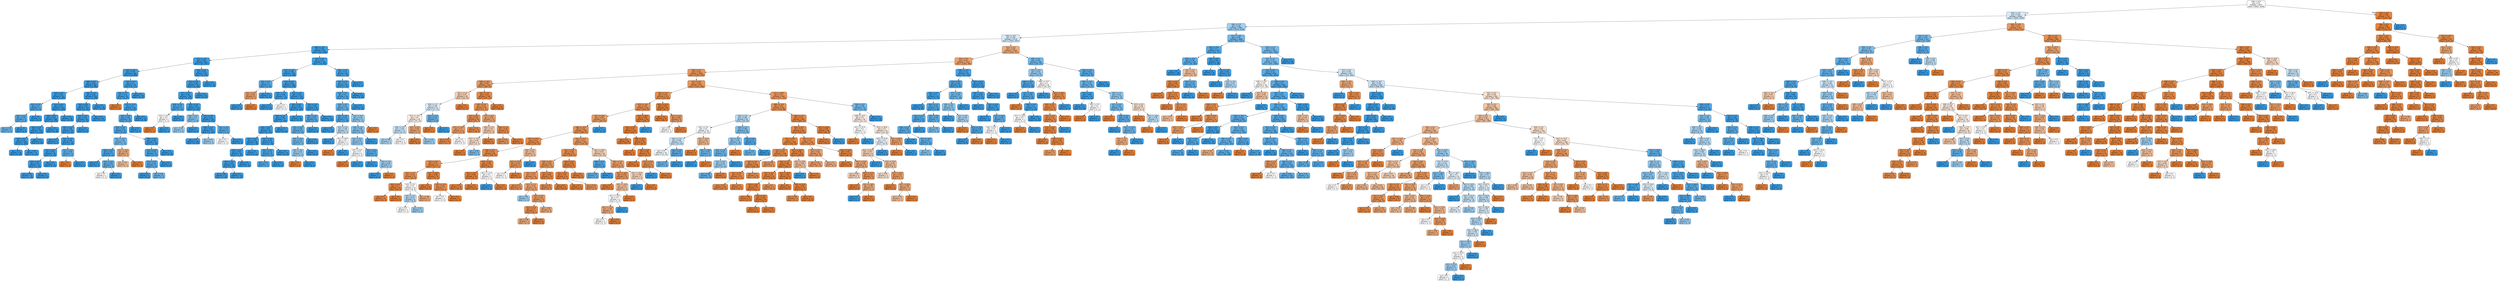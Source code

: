 digraph Tree {
node [shape=box, style="filled, rounded", color="black", fontname=helvetica] ;
edge [fontname=helvetica] ;
0 [label="X[6] <= 0.5\ngini = 0.5\nsamples = 5677\nvalue = [4561, 4439]", fillcolor="#fefcfa"] ;
1 [label="X[0] <= 2.5\ngini = 0.49\nsamples = 4944\nvalue = [3435, 4400]", fillcolor="#d4eaf9"] ;
0 -> 1 [labeldistance=2.5, labelangle=45, headlabel="True"] ;
2 [label="X[8] <= 0.5\ngini = 0.45\nsamples = 3987\nvalue = [2170, 4158]", fillcolor="#a0d0f3"] ;
1 -> 2 ;
3 [label="X[9] <= -0.5\ngini = 0.49\nsamples = 2178\nvalue = [1533, 1947]", fillcolor="#d5eaf9"] ;
2 -> 3 ;
4 [label="X[8] <= -0.5\ngini = 0.04\nsamples = 913\nvalue = [32, 1430]", fillcolor="#3d9fe6"] ;
3 -> 4 ;
5 [label="X[7] <= -0.5\ngini = 0.03\nsamples = 653\nvalue = [16, 1027]", fillcolor="#3c9fe5"] ;
4 -> 5 ;
6 [label="X[1] <= 5.5\ngini = 0.03\nsamples = 446\nvalue = [10, 692]", fillcolor="#3c9ee5"] ;
5 -> 6 ;
7 [label="X[0] <= 0.5\ngini = 0.01\nsamples = 367\nvalue = [4, 581]", fillcolor="#3a9ee5"] ;
6 -> 7 ;
8 [label="X[5] <= 0.5\ngini = 0.01\nsamples = 221\nvalue = [2, 362]", fillcolor="#3a9ee5"] ;
7 -> 8 ;
9 [label="X[4] <= 0.5\ngini = 0.2\nsamples = 7\nvalue = [1, 8]", fillcolor="#52a9e8"] ;
8 -> 9 ;
10 [label="X[2] <= 0.5\ngini = 0.24\nsamples = 5\nvalue = [1, 6]", fillcolor="#5aade9"] ;
9 -> 10 ;
11 [label="gini = 0.32\nsamples = 4\nvalue = [1, 4]", fillcolor="#6ab6ec"] ;
10 -> 11 ;
12 [label="gini = 0.0\nsamples = 1\nvalue = [0, 2]", fillcolor="#399de5"] ;
10 -> 12 ;
13 [label="gini = 0.0\nsamples = 2\nvalue = [0, 2]", fillcolor="#399de5"] ;
9 -> 13 ;
14 [label="X[1] <= 0.5\ngini = 0.01\nsamples = 214\nvalue = [1, 354]", fillcolor="#3a9de5"] ;
8 -> 14 ;
15 [label="X[4] <= 0.5\ngini = 0.01\nsamples = 166\nvalue = [1, 270]", fillcolor="#3a9de5"] ;
14 -> 15 ;
16 [label="X[2] <= 0.5\ngini = 0.01\nsamples = 137\nvalue = [1, 224]", fillcolor="#3a9de5"] ;
15 -> 16 ;
17 [label="X[3] <= 0.5\ngini = 0.01\nsamples = 100\nvalue = [1, 165]", fillcolor="#3a9ee5"] ;
16 -> 17 ;
18 [label="gini = 0.0\nsamples = 28\nvalue = [0, 44]", fillcolor="#399de5"] ;
17 -> 18 ;
19 [label="gini = 0.02\nsamples = 72\nvalue = [1, 121]", fillcolor="#3b9ee5"] ;
17 -> 19 ;
20 [label="gini = 0.0\nsamples = 37\nvalue = [0, 59]", fillcolor="#399de5"] ;
16 -> 20 ;
21 [label="gini = 0.0\nsamples = 29\nvalue = [0, 46]", fillcolor="#399de5"] ;
15 -> 21 ;
22 [label="gini = 0.0\nsamples = 48\nvalue = [0, 84]", fillcolor="#399de5"] ;
14 -> 22 ;
23 [label="X[0] <= 1.5\ngini = 0.02\nsamples = 146\nvalue = [2, 219]", fillcolor="#3b9ee5"] ;
7 -> 23 ;
24 [label="X[3] <= 0.5\ngini = 0.02\nsamples = 127\nvalue = [2, 191]", fillcolor="#3b9ee5"] ;
23 -> 24 ;
25 [label="X[4] <= 0.5\ngini = 0.05\nsamples = 44\nvalue = [2, 70]", fillcolor="#3fa0e6"] ;
24 -> 25 ;
26 [label="X[5] <= 0.5\ngini = 0.06\nsamples = 36\nvalue = [2, 61]", fillcolor="#3fa0e6"] ;
25 -> 26 ;
27 [label="gini = 0.0\nsamples = 2\nvalue = [0, 2]", fillcolor="#399de5"] ;
26 -> 27 ;
28 [label="X[1] <= 2.5\ngini = 0.06\nsamples = 34\nvalue = [2, 59]", fillcolor="#40a0e6"] ;
26 -> 28 ;
29 [label="X[1] <= 0.5\ngini = 0.04\nsamples = 30\nvalue = [1, 54]", fillcolor="#3d9fe5"] ;
28 -> 29 ;
30 [label="X[2] <= 0.5\ngini = 0.05\nsamples = 24\nvalue = [1, 42]", fillcolor="#3e9fe6"] ;
29 -> 30 ;
31 [label="gini = 0.06\nsamples = 16\nvalue = [1, 30]", fillcolor="#40a0e6"] ;
30 -> 31 ;
32 [label="gini = 0.0\nsamples = 8\nvalue = [0, 12]", fillcolor="#399de5"] ;
30 -> 32 ;
33 [label="gini = 0.0\nsamples = 6\nvalue = [0, 12]", fillcolor="#399de5"] ;
29 -> 33 ;
34 [label="X[1] <= 3.5\ngini = 0.28\nsamples = 4\nvalue = [1, 5]", fillcolor="#61b1ea"] ;
28 -> 34 ;
35 [label="gini = 0.0\nsamples = 1\nvalue = [1, 0]", fillcolor="#e58139"] ;
34 -> 35 ;
36 [label="gini = 0.0\nsamples = 3\nvalue = [0, 5]", fillcolor="#399de5"] ;
34 -> 36 ;
37 [label="gini = 0.0\nsamples = 8\nvalue = [0, 9]", fillcolor="#399de5"] ;
25 -> 37 ;
38 [label="gini = 0.0\nsamples = 83\nvalue = [0, 121]", fillcolor="#399de5"] ;
24 -> 38 ;
39 [label="gini = 0.0\nsamples = 19\nvalue = [0, 28]", fillcolor="#399de5"] ;
23 -> 39 ;
40 [label="X[2] <= 0.5\ngini = 0.1\nsamples = 79\nvalue = [6, 111]", fillcolor="#44a2e6"] ;
6 -> 40 ;
41 [label="X[5] <= 0.5\ngini = 0.12\nsamples = 61\nvalue = [6, 87]", fillcolor="#47a4e7"] ;
40 -> 41 ;
42 [label="gini = 0.0\nsamples = 1\nvalue = [1, 0]", fillcolor="#e58139"] ;
41 -> 42 ;
43 [label="X[1] <= 17.5\ngini = 0.1\nsamples = 60\nvalue = [5, 87]", fillcolor="#44a3e6"] ;
41 -> 43 ;
44 [label="X[4] <= 0.5\ngini = 0.19\nsamples = 30\nvalue = [5, 43]", fillcolor="#50a8e8"] ;
43 -> 44 ;
45 [label="X[3] <= 0.5\ngini = 0.19\nsamples = 29\nvalue = [5, 42]", fillcolor="#51a9e8"] ;
44 -> 45 ;
46 [label="X[1] <= 12.5\ngini = 0.36\nsamples = 10\nvalue = [4, 13]", fillcolor="#76bbed"] ;
45 -> 46 ;
47 [label="X[0] <= 0.5\ngini = 0.14\nsamples = 7\nvalue = [1, 12]", fillcolor="#49a5e7"] ;
46 -> 47 ;
48 [label="gini = 0.0\nsamples = 4\nvalue = [0, 7]", fillcolor="#399de5"] ;
47 -> 48 ;
49 [label="X[1] <= 8.5\ngini = 0.28\nsamples = 3\nvalue = [1, 5]", fillcolor="#61b1ea"] ;
47 -> 49 ;
50 [label="gini = 0.5\nsamples = 2\nvalue = [1, 1]", fillcolor="#ffffff"] ;
49 -> 50 ;
51 [label="gini = 0.0\nsamples = 1\nvalue = [0, 4]", fillcolor="#399de5"] ;
49 -> 51 ;
52 [label="X[1] <= 15.5\ngini = 0.38\nsamples = 3\nvalue = [3, 1]", fillcolor="#eeab7b"] ;
46 -> 52 ;
53 [label="gini = 0.44\nsamples = 2\nvalue = [2, 1]", fillcolor="#f2c09c"] ;
52 -> 53 ;
54 [label="gini = 0.0\nsamples = 1\nvalue = [1, 0]", fillcolor="#e58139"] ;
52 -> 54 ;
55 [label="X[0] <= 0.5\ngini = 0.06\nsamples = 19\nvalue = [1, 29]", fillcolor="#40a0e6"] ;
45 -> 55 ;
56 [label="X[1] <= 8.5\ngini = 0.15\nsamples = 8\nvalue = [1, 11]", fillcolor="#4ba6e7"] ;
55 -> 56 ;
57 [label="X[1] <= 6.5\ngini = 0.24\nsamples = 5\nvalue = [1, 6]", fillcolor="#5aade9"] ;
56 -> 57 ;
58 [label="gini = 0.0\nsamples = 2\nvalue = [0, 2]", fillcolor="#399de5"] ;
57 -> 58 ;
59 [label="gini = 0.32\nsamples = 3\nvalue = [1, 4]", fillcolor="#6ab6ec"] ;
57 -> 59 ;
60 [label="gini = 0.0\nsamples = 3\nvalue = [0, 5]", fillcolor="#399de5"] ;
56 -> 60 ;
61 [label="gini = 0.0\nsamples = 11\nvalue = [0, 18]", fillcolor="#399de5"] ;
55 -> 61 ;
62 [label="gini = 0.0\nsamples = 1\nvalue = [0, 1]", fillcolor="#399de5"] ;
44 -> 62 ;
63 [label="gini = 0.0\nsamples = 30\nvalue = [0, 44]", fillcolor="#399de5"] ;
43 -> 63 ;
64 [label="gini = 0.0\nsamples = 18\nvalue = [0, 24]", fillcolor="#399de5"] ;
40 -> 64 ;
65 [label="X[4] <= 0.5\ngini = 0.03\nsamples = 207\nvalue = [6, 335]", fillcolor="#3d9fe5"] ;
5 -> 65 ;
66 [label="X[1] <= 0.5\ngini = 0.04\nsamples = 197\nvalue = [6, 320]", fillcolor="#3d9fe5"] ;
65 -> 66 ;
67 [label="X[7] <= 0.5\ngini = 0.05\nsamples = 158\nvalue = [6, 241]", fillcolor="#3e9fe6"] ;
66 -> 67 ;
68 [label="X[0] <= 0.5\ngini = 0.17\nsamples = 9\nvalue = [1, 10]", fillcolor="#4da7e8"] ;
67 -> 68 ;
69 [label="X[2] <= 0.5\ngini = 0.5\nsamples = 2\nvalue = [1, 1]", fillcolor="#ffffff"] ;
68 -> 69 ;
70 [label="gini = 0.0\nsamples = 1\nvalue = [1, 0]", fillcolor="#e58139"] ;
69 -> 70 ;
71 [label="gini = 0.0\nsamples = 1\nvalue = [0, 1]", fillcolor="#399de5"] ;
69 -> 71 ;
72 [label="gini = 0.0\nsamples = 7\nvalue = [0, 9]", fillcolor="#399de5"] ;
68 -> 72 ;
73 [label="X[5] <= 0.5\ngini = 0.04\nsamples = 149\nvalue = [5, 231]", fillcolor="#3d9fe6"] ;
67 -> 73 ;
74 [label="X[0] <= 0.5\ngini = 0.4\nsamples = 7\nvalue = [3, 8]", fillcolor="#83c2ef"] ;
73 -> 74 ;
75 [label="gini = 0.44\nsamples = 6\nvalue = [3, 6]", fillcolor="#9ccef2"] ;
74 -> 75 ;
76 [label="gini = 0.0\nsamples = 1\nvalue = [0, 2]", fillcolor="#399de5"] ;
74 -> 76 ;
77 [label="X[3] <= 0.5\ngini = 0.02\nsamples = 142\nvalue = [2, 223]", fillcolor="#3b9ee5"] ;
73 -> 77 ;
78 [label="X[0] <= 1.5\ngini = 0.01\nsamples = 137\nvalue = [1, 217]", fillcolor="#3a9de5"] ;
77 -> 78 ;
79 [label="gini = 0.0\nsamples = 135\nvalue = [0, 215]", fillcolor="#399de5"] ;
78 -> 79 ;
80 [label="gini = 0.44\nsamples = 2\nvalue = [1, 2]", fillcolor="#9ccef2"] ;
78 -> 80 ;
81 [label="X[2] <= 0.5\ngini = 0.24\nsamples = 5\nvalue = [1, 6]", fillcolor="#5aade9"] ;
77 -> 81 ;
82 [label="gini = 0.5\nsamples = 2\nvalue = [1, 1]", fillcolor="#ffffff"] ;
81 -> 82 ;
83 [label="gini = 0.0\nsamples = 3\nvalue = [0, 5]", fillcolor="#399de5"] ;
81 -> 83 ;
84 [label="gini = 0.0\nsamples = 39\nvalue = [0, 79]", fillcolor="#399de5"] ;
66 -> 84 ;
85 [label="gini = 0.0\nsamples = 10\nvalue = [0, 15]", fillcolor="#399de5"] ;
65 -> 85 ;
86 [label="X[5] <= 0.5\ngini = 0.07\nsamples = 260\nvalue = [16, 403]", fillcolor="#41a1e6"] ;
4 -> 86 ;
87 [label="X[7] <= -0.5\ngini = 0.06\nsamples = 195\nvalue = [9, 308]", fillcolor="#3fa0e6"] ;
86 -> 87 ;
88 [label="X[4] <= 0.5\ngini = 0.2\nsamples = 27\nvalue = [4, 32]", fillcolor="#52a9e8"] ;
87 -> 88 ;
89 [label="X[1] <= 0.5\ngini = 0.32\nsamples = 3\nvalue = [4, 1]", fillcolor="#eca06a"] ;
88 -> 89 ;
90 [label="gini = 0.0\nsamples = 1\nvalue = [0, 1]", fillcolor="#399de5"] ;
89 -> 90 ;
91 [label="gini = 0.0\nsamples = 2\nvalue = [4, 0]", fillcolor="#e58139"] ;
89 -> 91 ;
92 [label="gini = 0.0\nsamples = 24\nvalue = [0, 31]", fillcolor="#399de5"] ;
88 -> 92 ;
93 [label="X[7] <= 0.5\ngini = 0.03\nsamples = 168\nvalue = [5, 276]", fillcolor="#3d9fe5"] ;
87 -> 93 ;
94 [label="X[0] <= 1.5\ngini = 0.08\nsamples = 15\nvalue = [1, 22]", fillcolor="#42a1e6"] ;
93 -> 94 ;
95 [label="gini = 0.0\nsamples = 13\nvalue = [0, 21]", fillcolor="#399de5"] ;
94 -> 95 ;
96 [label="gini = 0.5\nsamples = 2\nvalue = [1, 1]", fillcolor="#ffffff"] ;
94 -> 96 ;
97 [label="X[1] <= 3.5\ngini = 0.03\nsamples = 153\nvalue = [4, 254]", fillcolor="#3c9fe5"] ;
93 -> 97 ;
98 [label="X[2] <= 0.5\ngini = 0.02\nsamples = 113\nvalue = [2, 187]", fillcolor="#3b9ee5"] ;
97 -> 98 ;
99 [label="X[0] <= 1.5\ngini = 0.03\nsamples = 77\nvalue = [2, 130]", fillcolor="#3c9fe5"] ;
98 -> 99 ;
100 [label="X[0] <= 0.5\ngini = 0.03\nsamples = 70\nvalue = [2, 112]", fillcolor="#3d9fe5"] ;
99 -> 100 ;
101 [label="X[4] <= 0.5\ngini = 0.02\nsamples = 48\nvalue = [1, 79]", fillcolor="#3c9ee5"] ;
100 -> 101 ;
102 [label="X[1] <= 0.5\ngini = 0.03\nsamples = 41\nvalue = [1, 67]", fillcolor="#3c9ee5"] ;
101 -> 102 ;
103 [label="X[3] <= 0.5\ngini = 0.04\nsamples = 35\nvalue = [1, 53]", fillcolor="#3d9fe5"] ;
102 -> 103 ;
104 [label="gini = 0.06\nsamples = 19\nvalue = [1, 30]", fillcolor="#40a0e6"] ;
103 -> 104 ;
105 [label="gini = 0.0\nsamples = 16\nvalue = [0, 23]", fillcolor="#399de5"] ;
103 -> 105 ;
106 [label="gini = 0.0\nsamples = 6\nvalue = [0, 14]", fillcolor="#399de5"] ;
102 -> 106 ;
107 [label="gini = 0.0\nsamples = 7\nvalue = [0, 12]", fillcolor="#399de5"] ;
101 -> 107 ;
108 [label="X[1] <= 0.5\ngini = 0.06\nsamples = 22\nvalue = [1, 33]", fillcolor="#3fa0e6"] ;
100 -> 108 ;
109 [label="X[3] <= 0.5\ngini = 0.15\nsamples = 8\nvalue = [1, 11]", fillcolor="#4ba6e7"] ;
108 -> 109 ;
110 [label="gini = 0.22\nsamples = 5\nvalue = [1, 7]", fillcolor="#55abe9"] ;
109 -> 110 ;
111 [label="gini = 0.0\nsamples = 3\nvalue = [0, 4]", fillcolor="#399de5"] ;
109 -> 111 ;
112 [label="gini = 0.0\nsamples = 14\nvalue = [0, 22]", fillcolor="#399de5"] ;
108 -> 112 ;
113 [label="gini = 0.0\nsamples = 7\nvalue = [0, 18]", fillcolor="#399de5"] ;
99 -> 113 ;
114 [label="gini = 0.0\nsamples = 36\nvalue = [0, 57]", fillcolor="#399de5"] ;
98 -> 114 ;
115 [label="X[1] <= 5.0\ngini = 0.06\nsamples = 40\nvalue = [2, 67]", fillcolor="#3fa0e6"] ;
97 -> 115 ;
116 [label="X[0] <= 0.5\ngini = 0.23\nsamples = 8\nvalue = [2, 13]", fillcolor="#57ace9"] ;
115 -> 116 ;
117 [label="X[2] <= 0.5\ngini = 0.28\nsamples = 6\nvalue = [2, 10]", fillcolor="#61b1ea"] ;
116 -> 117 ;
118 [label="X[3] <= 0.5\ngini = 0.35\nsamples = 4\nvalue = [2, 7]", fillcolor="#72b9ec"] ;
117 -> 118 ;
119 [label="X[4] <= 0.5\ngini = 0.44\nsamples = 2\nvalue = [2, 4]", fillcolor="#9ccef2"] ;
118 -> 119 ;
120 [label="gini = 0.0\nsamples = 1\nvalue = [2, 0]", fillcolor="#e58139"] ;
119 -> 120 ;
121 [label="gini = 0.0\nsamples = 1\nvalue = [0, 4]", fillcolor="#399de5"] ;
119 -> 121 ;
122 [label="gini = 0.0\nsamples = 2\nvalue = [0, 3]", fillcolor="#399de5"] ;
118 -> 122 ;
123 [label="gini = 0.0\nsamples = 2\nvalue = [0, 3]", fillcolor="#399de5"] ;
117 -> 123 ;
124 [label="gini = 0.0\nsamples = 2\nvalue = [0, 3]", fillcolor="#399de5"] ;
116 -> 124 ;
125 [label="gini = 0.0\nsamples = 32\nvalue = [0, 54]", fillcolor="#399de5"] ;
115 -> 125 ;
126 [label="X[4] <= 0.5\ngini = 0.13\nsamples = 65\nvalue = [7, 95]", fillcolor="#48a4e7"] ;
86 -> 126 ;
127 [label="X[2] <= 0.5\ngini = 0.13\nsamples = 64\nvalue = [7, 93]", fillcolor="#48a4e7"] ;
126 -> 127 ;
128 [label="X[3] <= 0.5\ngini = 0.2\nsamples = 39\nvalue = [7, 54]", fillcolor="#53aae8"] ;
127 -> 128 ;
129 [label="X[0] <= 0.5\ngini = 0.31\nsamples = 25\nvalue = [7, 29]", fillcolor="#69b5eb"] ;
128 -> 129 ;
130 [label="X[1] <= 4.0\ngini = 0.18\nsamples = 14\nvalue = [2, 18]", fillcolor="#4fa8e8"] ;
129 -> 130 ;
131 [label="gini = 0.0\nsamples = 10\nvalue = [0, 15]", fillcolor="#399de5"] ;
130 -> 131 ;
132 [label="X[7] <= 0.0\ngini = 0.48\nsamples = 4\nvalue = [2, 3]", fillcolor="#bddef6"] ;
130 -> 132 ;
133 [label="gini = 0.0\nsamples = 1\nvalue = [0, 1]", fillcolor="#399de5"] ;
132 -> 133 ;
134 [label="X[1] <= 39.5\ngini = 0.5\nsamples = 3\nvalue = [2, 2]", fillcolor="#ffffff"] ;
132 -> 134 ;
135 [label="gini = 0.0\nsamples = 2\nvalue = [2, 0]", fillcolor="#e58139"] ;
134 -> 135 ;
136 [label="gini = 0.0\nsamples = 1\nvalue = [0, 2]", fillcolor="#399de5"] ;
134 -> 136 ;
137 [label="X[1] <= 9.5\ngini = 0.43\nsamples = 11\nvalue = [5, 11]", fillcolor="#93caf1"] ;
129 -> 137 ;
138 [label="X[0] <= 1.5\ngini = 0.39\nsamples = 10\nvalue = [4, 11]", fillcolor="#81c1ee"] ;
137 -> 138 ;
139 [label="X[1] <= 0.5\ngini = 0.43\nsamples = 9\nvalue = [4, 9]", fillcolor="#91c9f1"] ;
138 -> 139 ;
140 [label="X[7] <= 0.5\ngini = 0.5\nsamples = 5\nvalue = [3, 3]", fillcolor="#ffffff"] ;
139 -> 140 ;
141 [label="gini = 0.0\nsamples = 2\nvalue = [3, 0]", fillcolor="#e58139"] ;
140 -> 141 ;
142 [label="gini = 0.0\nsamples = 3\nvalue = [0, 3]", fillcolor="#399de5"] ;
140 -> 142 ;
143 [label="X[7] <= 0.5\ngini = 0.24\nsamples = 4\nvalue = [1, 6]", fillcolor="#5aade9"] ;
139 -> 143 ;
144 [label="gini = 0.0\nsamples = 2\nvalue = [0, 4]", fillcolor="#399de5"] ;
143 -> 144 ;
145 [label="X[1] <= 3.0\ngini = 0.44\nsamples = 2\nvalue = [1, 2]", fillcolor="#9ccef2"] ;
143 -> 145 ;
146 [label="gini = 0.0\nsamples = 1\nvalue = [0, 2]", fillcolor="#399de5"] ;
145 -> 146 ;
147 [label="gini = 0.0\nsamples = 1\nvalue = [1, 0]", fillcolor="#e58139"] ;
145 -> 147 ;
148 [label="gini = 0.0\nsamples = 1\nvalue = [0, 2]", fillcolor="#399de5"] ;
138 -> 148 ;
149 [label="gini = 0.0\nsamples = 1\nvalue = [1, 0]", fillcolor="#e58139"] ;
137 -> 149 ;
150 [label="gini = 0.0\nsamples = 14\nvalue = [0, 25]", fillcolor="#399de5"] ;
128 -> 150 ;
151 [label="gini = 0.0\nsamples = 25\nvalue = [0, 39]", fillcolor="#399de5"] ;
127 -> 151 ;
152 [label="gini = 0.0\nsamples = 1\nvalue = [0, 2]", fillcolor="#399de5"] ;
126 -> 152 ;
153 [label="X[2] <= 0.5\ngini = 0.38\nsamples = 1265\nvalue = [1501, 517]", fillcolor="#eeac7d"] ;
3 -> 153 ;
154 [label="X[5] <= 0.5\ngini = 0.33\nsamples = 1157\nvalue = [1462, 385]", fillcolor="#eca26d"] ;
153 -> 154 ;
155 [label="X[9] <= 0.5\ngini = 0.24\nsamples = 1063\nvalue = [1452, 240]", fillcolor="#e9965a"] ;
154 -> 155 ;
156 [label="X[8] <= -0.5\ngini = 0.25\nsamples = 142\nvalue = [185, 32]", fillcolor="#e9975b"] ;
155 -> 156 ;
157 [label="X[1] <= 1.5\ngini = 0.47\nsamples = 34\nvalue = [34, 21]", fillcolor="#f5cfb3"] ;
156 -> 157 ;
158 [label="X[0] <= 1.5\ngini = 0.49\nsamples = 21\nvalue = [17, 21]", fillcolor="#d9ecfa"] ;
157 -> 158 ;
159 [label="X[7] <= -0.5\ngini = 0.5\nsamples = 16\nvalue = [15, 13]", fillcolor="#fceee5"] ;
158 -> 159 ;
160 [label="X[0] <= 0.5\ngini = 0.49\nsamples = 11\nvalue = [8, 11]", fillcolor="#c9e4f8"] ;
159 -> 160 ;
161 [label="gini = 0.46\nsamples = 7\nvalue = [4, 7]", fillcolor="#aad5f4"] ;
160 -> 161 ;
162 [label="gini = 0.5\nsamples = 4\nvalue = [4, 4]", fillcolor="#ffffff"] ;
160 -> 162 ;
163 [label="X[7] <= 0.5\ngini = 0.35\nsamples = 5\nvalue = [7, 2]", fillcolor="#eca572"] ;
159 -> 163 ;
164 [label="gini = 0.0\nsamples = 2\nvalue = [6, 0]", fillcolor="#e58139"] ;
163 -> 164 ;
165 [label="gini = 0.44\nsamples = 3\nvalue = [1, 2]", fillcolor="#9ccef2"] ;
163 -> 165 ;
166 [label="X[1] <= 0.5\ngini = 0.32\nsamples = 5\nvalue = [2, 8]", fillcolor="#6ab6ec"] ;
158 -> 166 ;
167 [label="gini = 0.0\nsamples = 1\nvalue = [2, 0]", fillcolor="#e58139"] ;
166 -> 167 ;
168 [label="gini = 0.0\nsamples = 4\nvalue = [0, 8]", fillcolor="#399de5"] ;
166 -> 168 ;
169 [label="gini = 0.0\nsamples = 13\nvalue = [17, 0]", fillcolor="#e58139"] ;
157 -> 169 ;
170 [label="X[1] <= 0.5\ngini = 0.13\nsamples = 108\nvalue = [151, 11]", fillcolor="#e78a47"] ;
156 -> 170 ;
171 [label="X[0] <= 0.5\ngini = 0.23\nsamples = 56\nvalue = [71, 11]", fillcolor="#e99558"] ;
170 -> 171 ;
172 [label="X[7] <= 0.5\ngini = 0.19\nsamples = 44\nvalue = [57, 7]", fillcolor="#e89051"] ;
171 -> 172 ;
173 [label="X[7] <= -0.5\ngini = 0.3\nsamples = 13\nvalue = [13, 3]", fillcolor="#eb9e67"] ;
172 -> 173 ;
174 [label="gini = 0.15\nsamples = 10\nvalue = [11, 1]", fillcolor="#e78c4b"] ;
173 -> 174 ;
175 [label="gini = 0.5\nsamples = 3\nvalue = [2, 2]", fillcolor="#ffffff"] ;
173 -> 175 ;
176 [label="gini = 0.15\nsamples = 31\nvalue = [44, 4]", fillcolor="#e78c4b"] ;
172 -> 176 ;
177 [label="X[7] <= 0.5\ngini = 0.35\nsamples = 12\nvalue = [14, 4]", fillcolor="#eca572"] ;
171 -> 177 ;
178 [label="X[0] <= 1.5\ngini = 0.47\nsamples = 6\nvalue = [5, 3]", fillcolor="#f5cdb0"] ;
177 -> 178 ;
179 [label="X[7] <= -0.5\ngini = 0.49\nsamples = 5\nvalue = [4, 3]", fillcolor="#f8e0ce"] ;
178 -> 179 ;
180 [label="gini = 0.0\nsamples = 3\nvalue = [3, 0]", fillcolor="#e58139"] ;
179 -> 180 ;
181 [label="gini = 0.38\nsamples = 2\nvalue = [1, 3]", fillcolor="#7bbeee"] ;
179 -> 181 ;
182 [label="gini = 0.0\nsamples = 1\nvalue = [1, 0]", fillcolor="#e58139"] ;
178 -> 182 ;
183 [label="X[0] <= 1.5\ngini = 0.18\nsamples = 6\nvalue = [9, 1]", fillcolor="#e88f4f"] ;
177 -> 183 ;
184 [label="gini = 0.24\nsamples = 5\nvalue = [6, 1]", fillcolor="#e9965a"] ;
183 -> 184 ;
185 [label="gini = 0.0\nsamples = 1\nvalue = [3, 0]", fillcolor="#e58139"] ;
183 -> 185 ;
186 [label="gini = 0.0\nsamples = 52\nvalue = [80, 0]", fillcolor="#e58139"] ;
170 -> 186 ;
187 [label="X[7] <= 0.5\ngini = 0.24\nsamples = 921\nvalue = [1267, 208]", fillcolor="#e9965a"] ;
155 -> 187 ;
188 [label="X[0] <= 1.5\ngini = 0.19\nsamples = 372\nvalue = [530, 65]", fillcolor="#e89051"] ;
187 -> 188 ;
189 [label="X[7] <= -0.5\ngini = 0.22\nsamples = 316\nvalue = [439, 64]", fillcolor="#e99356"] ;
188 -> 189 ;
190 [label="X[1] <= 30.5\ngini = 0.29\nsamples = 213\nvalue = [284, 62]", fillcolor="#eb9d64"] ;
189 -> 190 ;
191 [label="X[8] <= -0.5\ngini = 0.22\nsamples = 199\nvalue = [284, 41]", fillcolor="#e99356"] ;
190 -> 191 ;
192 [label="X[1] <= 15.0\ngini = 0.17\nsamples = 99\nvalue = [155, 16]", fillcolor="#e88e4d"] ;
191 -> 192 ;
193 [label="X[0] <= 0.5\ngini = 0.15\nsamples = 94\nvalue = [149, 13]", fillcolor="#e78c4a"] ;
192 -> 193 ;
194 [label="X[1] <= 4.5\ngini = 0.17\nsamples = 67\nvalue = [107, 11]", fillcolor="#e88e4d"] ;
193 -> 194 ;
195 [label="X[1] <= 1.5\ngini = 0.23\nsamples = 42\nvalue = [60, 9]", fillcolor="#e99457"] ;
194 -> 195 ;
196 [label="X[1] <= 0.5\ngini = 0.1\nsamples = 32\nvalue = [54, 3]", fillcolor="#e68844"] ;
195 -> 196 ;
197 [label="gini = 0.1\nsamples = 31\nvalue = [51, 3]", fillcolor="#e78845"] ;
196 -> 197 ;
198 [label="gini = 0.0\nsamples = 1\nvalue = [3, 0]", fillcolor="#e58139"] ;
196 -> 198 ;
199 [label="X[1] <= 3.5\ngini = 0.5\nsamples = 10\nvalue = [6, 6]", fillcolor="#ffffff"] ;
195 -> 199 ;
200 [label="X[1] <= 2.5\ngini = 0.47\nsamples = 6\nvalue = [3, 5]", fillcolor="#b0d8f5"] ;
199 -> 200 ;
201 [label="gini = 0.5\nsamples = 2\nvalue = [1, 1]", fillcolor="#ffffff"] ;
200 -> 201 ;
202 [label="gini = 0.44\nsamples = 4\nvalue = [2, 4]", fillcolor="#9ccef2"] ;
200 -> 202 ;
203 [label="gini = 0.38\nsamples = 4\nvalue = [3, 1]", fillcolor="#eeab7b"] ;
199 -> 203 ;
204 [label="X[1] <= 10.0\ngini = 0.08\nsamples = 25\nvalue = [47, 2]", fillcolor="#e68641"] ;
194 -> 204 ;
205 [label="gini = 0.0\nsamples = 18\nvalue = [33, 0]", fillcolor="#e58139"] ;
204 -> 205 ;
206 [label="X[1] <= 11.5\ngini = 0.22\nsamples = 7\nvalue = [14, 2]", fillcolor="#e99355"] ;
204 -> 206 ;
207 [label="gini = 0.5\nsamples = 2\nvalue = [2, 2]", fillcolor="#ffffff"] ;
206 -> 207 ;
208 [label="gini = 0.0\nsamples = 5\nvalue = [12, 0]", fillcolor="#e58139"] ;
206 -> 208 ;
209 [label="X[1] <= 9.5\ngini = 0.09\nsamples = 27\nvalue = [42, 2]", fillcolor="#e68742"] ;
193 -> 209 ;
210 [label="X[1] <= 0.5\ngini = 0.05\nsamples = 25\nvalue = [41, 1]", fillcolor="#e6843e"] ;
209 -> 210 ;
211 [label="gini = 0.07\nsamples = 16\nvalue = [26, 1]", fillcolor="#e68641"] ;
210 -> 211 ;
212 [label="gini = 0.0\nsamples = 9\nvalue = [15, 0]", fillcolor="#e58139"] ;
210 -> 212 ;
213 [label="X[1] <= 11.5\ngini = 0.5\nsamples = 2\nvalue = [1, 1]", fillcolor="#ffffff"] ;
209 -> 213 ;
214 [label="gini = 0.0\nsamples = 1\nvalue = [0, 1]", fillcolor="#399de5"] ;
213 -> 214 ;
215 [label="gini = 0.0\nsamples = 1\nvalue = [1, 0]", fillcolor="#e58139"] ;
213 -> 215 ;
216 [label="X[0] <= 0.5\ngini = 0.44\nsamples = 5\nvalue = [6, 3]", fillcolor="#f2c09c"] ;
192 -> 216 ;
217 [label="X[1] <= 17.0\ngini = 0.24\nsamples = 4\nvalue = [6, 1]", fillcolor="#e9965a"] ;
216 -> 217 ;
218 [label="gini = 0.5\nsamples = 2\nvalue = [1, 1]", fillcolor="#ffffff"] ;
217 -> 218 ;
219 [label="gini = 0.0\nsamples = 2\nvalue = [5, 0]", fillcolor="#e58139"] ;
217 -> 219 ;
220 [label="gini = 0.0\nsamples = 1\nvalue = [0, 2]", fillcolor="#399de5"] ;
216 -> 220 ;
221 [label="X[1] <= 11.5\ngini = 0.27\nsamples = 100\nvalue = [129, 25]", fillcolor="#ea995f"] ;
191 -> 221 ;
222 [label="X[1] <= 5.5\ngini = 0.18\nsamples = 81\nvalue = [108, 12]", fillcolor="#e88f4f"] ;
221 -> 222 ;
223 [label="X[0] <= 0.5\ngini = 0.23\nsamples = 57\nvalue = [71, 11]", fillcolor="#e99558"] ;
222 -> 223 ;
224 [label="X[1] <= 0.5\ngini = 0.27\nsamples = 43\nvalue = [52, 10]", fillcolor="#ea995f"] ;
223 -> 224 ;
225 [label="gini = 0.2\nsamples = 27\nvalue = [32, 4]", fillcolor="#e89152"] ;
224 -> 225 ;
226 [label="X[1] <= 1.5\ngini = 0.36\nsamples = 16\nvalue = [20, 6]", fillcolor="#eda774"] ;
224 -> 226 ;
227 [label="gini = 0.44\nsamples = 3\nvalue = [1, 2]", fillcolor="#9ccef2"] ;
226 -> 227 ;
228 [label="X[1] <= 4.5\ngini = 0.29\nsamples = 13\nvalue = [19, 4]", fillcolor="#ea9c63"] ;
226 -> 228 ;
229 [label="X[1] <= 2.5\ngini = 0.17\nsamples = 7\nvalue = [10, 1]", fillcolor="#e88e4d"] ;
228 -> 229 ;
230 [label="gini = 0.38\nsamples = 3\nvalue = [3, 1]", fillcolor="#eeab7b"] ;
229 -> 230 ;
231 [label="gini = 0.0\nsamples = 4\nvalue = [7, 0]", fillcolor="#e58139"] ;
229 -> 231 ;
232 [label="gini = 0.38\nsamples = 6\nvalue = [9, 3]", fillcolor="#eeab7b"] ;
228 -> 232 ;
233 [label="X[1] <= 0.5\ngini = 0.09\nsamples = 14\nvalue = [19, 1]", fillcolor="#e68843"] ;
223 -> 233 ;
234 [label="gini = 0.18\nsamples = 8\nvalue = [9, 1]", fillcolor="#e88f4f"] ;
233 -> 234 ;
235 [label="gini = 0.0\nsamples = 6\nvalue = [10, 0]", fillcolor="#e58139"] ;
233 -> 235 ;
236 [label="X[0] <= 0.5\ngini = 0.05\nsamples = 24\nvalue = [37, 1]", fillcolor="#e6843e"] ;
222 -> 236 ;
237 [label="X[1] <= 9.5\ngini = 0.07\nsamples = 16\nvalue = [25, 1]", fillcolor="#e68641"] ;
236 -> 237 ;
238 [label="gini = 0.0\nsamples = 10\nvalue = [19, 0]", fillcolor="#e58139"] ;
237 -> 238 ;
239 [label="gini = 0.24\nsamples = 6\nvalue = [6, 1]", fillcolor="#e9965a"] ;
237 -> 239 ;
240 [label="gini = 0.0\nsamples = 8\nvalue = [12, 0]", fillcolor="#e58139"] ;
236 -> 240 ;
241 [label="X[1] <= 12.5\ngini = 0.47\nsamples = 19\nvalue = [21, 13]", fillcolor="#f5cfb4"] ;
221 -> 241 ;
242 [label="X[0] <= 0.5\ngini = 0.2\nsamples = 6\nvalue = [1, 8]", fillcolor="#52a9e8"] ;
241 -> 242 ;
243 [label="gini = 0.28\nsamples = 5\nvalue = [1, 5]", fillcolor="#61b1ea"] ;
242 -> 243 ;
244 [label="gini = 0.0\nsamples = 1\nvalue = [0, 3]", fillcolor="#399de5"] ;
242 -> 244 ;
245 [label="X[0] <= 0.5\ngini = 0.32\nsamples = 13\nvalue = [20, 5]", fillcolor="#eca06a"] ;
241 -> 245 ;
246 [label="X[1] <= 15.5\ngini = 0.26\nsamples = 10\nvalue = [17, 3]", fillcolor="#ea975c"] ;
245 -> 246 ;
247 [label="gini = 0.0\nsamples = 5\nvalue = [11, 0]", fillcolor="#e58139"] ;
246 -> 247 ;
248 [label="X[1] <= 22.0\ngini = 0.44\nsamples = 5\nvalue = [6, 3]", fillcolor="#f2c09c"] ;
246 -> 248 ;
249 [label="X[1] <= 19.5\ngini = 0.5\nsamples = 4\nvalue = [3, 3]", fillcolor="#ffffff"] ;
248 -> 249 ;
250 [label="X[1] <= 17.0\ngini = 0.38\nsamples = 3\nvalue = [3, 1]", fillcolor="#eeab7b"] ;
249 -> 250 ;
251 [label="gini = 0.5\nsamples = 2\nvalue = [1, 1]", fillcolor="#ffffff"] ;
250 -> 251 ;
252 [label="gini = 0.0\nsamples = 1\nvalue = [2, 0]", fillcolor="#e58139"] ;
250 -> 252 ;
253 [label="gini = 0.0\nsamples = 1\nvalue = [0, 2]", fillcolor="#399de5"] ;
249 -> 253 ;
254 [label="gini = 0.0\nsamples = 1\nvalue = [3, 0]", fillcolor="#e58139"] ;
248 -> 254 ;
255 [label="X[1] <= 15.0\ngini = 0.48\nsamples = 3\nvalue = [3, 2]", fillcolor="#f6d5bd"] ;
245 -> 255 ;
256 [label="gini = 0.0\nsamples = 1\nvalue = [0, 2]", fillcolor="#399de5"] ;
255 -> 256 ;
257 [label="gini = 0.0\nsamples = 2\nvalue = [3, 0]", fillcolor="#e58139"] ;
255 -> 257 ;
258 [label="gini = 0.0\nsamples = 14\nvalue = [0, 21]", fillcolor="#399de5"] ;
190 -> 258 ;
259 [label="X[1] <= 35.5\ngini = 0.03\nsamples = 103\nvalue = [155, 2]", fillcolor="#e5833c"] ;
189 -> 259 ;
260 [label="X[1] <= 5.5\ngini = 0.01\nsamples = 102\nvalue = [155, 1]", fillcolor="#e5823a"] ;
259 -> 260 ;
261 [label="gini = 0.0\nsamples = 66\nvalue = [107, 0]", fillcolor="#e58139"] ;
260 -> 261 ;
262 [label="X[8] <= -0.5\ngini = 0.04\nsamples = 36\nvalue = [48, 1]", fillcolor="#e6843d"] ;
260 -> 262 ;
263 [label="gini = 0.0\nsamples = 4\nvalue = [6, 0]", fillcolor="#e58139"] ;
262 -> 263 ;
264 [label="X[0] <= 0.5\ngini = 0.05\nsamples = 32\nvalue = [42, 1]", fillcolor="#e6843e"] ;
262 -> 264 ;
265 [label="gini = 0.0\nsamples = 26\nvalue = [34, 0]", fillcolor="#e58139"] ;
264 -> 265 ;
266 [label="X[1] <= 6.5\ngini = 0.2\nsamples = 6\nvalue = [8, 1]", fillcolor="#e89152"] ;
264 -> 266 ;
267 [label="gini = 0.0\nsamples = 1\nvalue = [0, 1]", fillcolor="#399de5"] ;
266 -> 267 ;
268 [label="gini = 0.0\nsamples = 5\nvalue = [8, 0]", fillcolor="#e58139"] ;
266 -> 268 ;
269 [label="gini = 0.0\nsamples = 1\nvalue = [0, 1]", fillcolor="#399de5"] ;
259 -> 269 ;
270 [label="X[1] <= 11.5\ngini = 0.02\nsamples = 56\nvalue = [91, 1]", fillcolor="#e5823b"] ;
188 -> 270 ;
271 [label="gini = 0.0\nsamples = 50\nvalue = [86, 0]", fillcolor="#e58139"] ;
270 -> 271 ;
272 [label="X[1] <= 12.5\ngini = 0.28\nsamples = 6\nvalue = [5, 1]", fillcolor="#ea9a61"] ;
270 -> 272 ;
273 [label="gini = 0.5\nsamples = 2\nvalue = [1, 1]", fillcolor="#ffffff"] ;
272 -> 273 ;
274 [label="gini = 0.0\nsamples = 4\nvalue = [4, 0]", fillcolor="#e58139"] ;
272 -> 274 ;
275 [label="X[1] <= 20.5\ngini = 0.27\nsamples = 549\nvalue = [737, 143]", fillcolor="#ea995f"] ;
187 -> 275 ;
276 [label="X[8] <= -0.5\ngini = 0.21\nsamples = 515\nvalue = [724, 99]", fillcolor="#e99254"] ;
275 -> 276 ;
277 [label="X[0] <= 0.5\ngini = 0.48\nsamples = 53\nvalue = [33, 52]", fillcolor="#b7dbf6"] ;
276 -> 277 ;
278 [label="X[1] <= 3.5\ngini = 0.5\nsamples = 29\nvalue = [23, 24]", fillcolor="#f7fbfe"] ;
277 -> 278 ;
279 [label="X[1] <= 1.0\ngini = 0.48\nsamples = 21\nvalue = [14, 20]", fillcolor="#c4e2f7"] ;
278 -> 279 ;
280 [label="gini = 0.5\nsamples = 16\nvalue = [13, 14]", fillcolor="#f1f8fd"] ;
279 -> 280 ;
281 [label="X[1] <= 2.5\ngini = 0.24\nsamples = 5\nvalue = [1, 6]", fillcolor="#5aade9"] ;
279 -> 281 ;
282 [label="gini = 0.32\nsamples = 4\nvalue = [1, 4]", fillcolor="#6ab6ec"] ;
281 -> 282 ;
283 [label="gini = 0.0\nsamples = 1\nvalue = [0, 2]", fillcolor="#399de5"] ;
281 -> 283 ;
284 [label="X[1] <= 12.5\ngini = 0.43\nsamples = 8\nvalue = [9, 4]", fillcolor="#f1b991"] ;
278 -> 284 ;
285 [label="gini = 0.0\nsamples = 6\nvalue = [8, 0]", fillcolor="#e58139"] ;
284 -> 285 ;
286 [label="X[1] <= 18.5\ngini = 0.32\nsamples = 2\nvalue = [1, 4]", fillcolor="#6ab6ec"] ;
284 -> 286 ;
287 [label="gini = 0.0\nsamples = 1\nvalue = [0, 4]", fillcolor="#399de5"] ;
286 -> 287 ;
288 [label="gini = 0.0\nsamples = 1\nvalue = [1, 0]", fillcolor="#e58139"] ;
286 -> 288 ;
289 [label="X[0] <= 1.5\ngini = 0.39\nsamples = 24\nvalue = [10, 28]", fillcolor="#80c0ee"] ;
277 -> 289 ;
290 [label="X[1] <= 8.0\ngini = 0.43\nsamples = 18\nvalue = [9, 20]", fillcolor="#92c9f1"] ;
289 -> 290 ;
291 [label="X[1] <= 1.5\ngini = 0.32\nsamples = 17\nvalue = [5, 20]", fillcolor="#6ab6ec"] ;
290 -> 291 ;
292 [label="X[1] <= 0.5\ngini = 0.44\nsamples = 9\nvalue = [5, 10]", fillcolor="#9ccef2"] ;
291 -> 292 ;
293 [label="gini = 0.28\nsamples = 8\nvalue = [2, 10]", fillcolor="#61b1ea"] ;
292 -> 293 ;
294 [label="gini = 0.0\nsamples = 1\nvalue = [3, 0]", fillcolor="#e58139"] ;
292 -> 294 ;
295 [label="gini = 0.0\nsamples = 8\nvalue = [0, 10]", fillcolor="#399de5"] ;
291 -> 295 ;
296 [label="gini = 0.0\nsamples = 1\nvalue = [4, 0]", fillcolor="#e58139"] ;
290 -> 296 ;
297 [label="X[1] <= 2.0\ngini = 0.2\nsamples = 6\nvalue = [1, 8]", fillcolor="#52a9e8"] ;
289 -> 297 ;
298 [label="gini = 0.32\nsamples = 3\nvalue = [1, 4]", fillcolor="#6ab6ec"] ;
297 -> 298 ;
299 [label="gini = 0.0\nsamples = 3\nvalue = [0, 4]", fillcolor="#399de5"] ;
297 -> 299 ;
300 [label="X[0] <= 1.5\ngini = 0.12\nsamples = 462\nvalue = [691, 47]", fillcolor="#e78a46"] ;
276 -> 300 ;
301 [label="X[0] <= 0.5\ngini = 0.13\nsamples = 403\nvalue = [595, 44]", fillcolor="#e78a48"] ;
300 -> 301 ;
302 [label="X[1] <= 3.5\ngini = 0.1\nsamples = 298\nvalue = [453, 26]", fillcolor="#e68844"] ;
301 -> 302 ;
303 [label="X[1] <= 2.5\ngini = 0.14\nsamples = 148\nvalue = [215, 18]", fillcolor="#e78c4a"] ;
302 -> 303 ;
304 [label="X[1] <= 1.5\ngini = 0.13\nsamples = 139\nvalue = [200, 15]", fillcolor="#e78a48"] ;
303 -> 304 ;
305 [label="X[1] <= 0.5\ngini = 0.12\nsamples = 117\nvalue = [170, 12]", fillcolor="#e78a47"] ;
304 -> 305 ;
306 [label="gini = 0.12\nsamples = 103\nvalue = [154, 11]", fillcolor="#e78a47"] ;
305 -> 306 ;
307 [label="gini = 0.11\nsamples = 14\nvalue = [16, 1]", fillcolor="#e78945"] ;
305 -> 307 ;
308 [label="gini = 0.17\nsamples = 22\nvalue = [30, 3]", fillcolor="#e88e4d"] ;
304 -> 308 ;
309 [label="gini = 0.28\nsamples = 9\nvalue = [15, 3]", fillcolor="#ea9a61"] ;
303 -> 309 ;
310 [label="X[1] <= 18.5\ngini = 0.06\nsamples = 150\nvalue = [238, 8]", fillcolor="#e68540"] ;
302 -> 310 ;
311 [label="X[1] <= 7.5\ngini = 0.06\nsamples = 147\nvalue = [236, 7]", fillcolor="#e6853f"] ;
310 -> 311 ;
312 [label="X[1] <= 6.5\ngini = 0.07\nsamples = 94\nvalue = [148, 6]", fillcolor="#e68641"] ;
311 -> 312 ;
313 [label="X[1] <= 4.5\ngini = 0.05\nsamples = 77\nvalue = [124, 3]", fillcolor="#e6843e"] ;
312 -> 313 ;
314 [label="gini = 0.08\nsamples = 31\nvalue = [45, 2]", fillcolor="#e68742"] ;
313 -> 314 ;
315 [label="X[1] <= 5.5\ngini = 0.02\nsamples = 46\nvalue = [79, 1]", fillcolor="#e5833c"] ;
313 -> 315 ;
316 [label="gini = 0.0\nsamples = 17\nvalue = [29, 0]", fillcolor="#e58139"] ;
315 -> 316 ;
317 [label="gini = 0.04\nsamples = 29\nvalue = [50, 1]", fillcolor="#e6843d"] ;
315 -> 317 ;
318 [label="gini = 0.2\nsamples = 17\nvalue = [24, 3]", fillcolor="#e89152"] ;
312 -> 318 ;
319 [label="X[1] <= 10.5\ngini = 0.02\nsamples = 53\nvalue = [88, 1]", fillcolor="#e5823b"] ;
311 -> 319 ;
320 [label="gini = 0.0\nsamples = 34\nvalue = [53, 0]", fillcolor="#e58139"] ;
319 -> 320 ;
321 [label="X[1] <= 11.5\ngini = 0.05\nsamples = 19\nvalue = [35, 1]", fillcolor="#e6853f"] ;
319 -> 321 ;
322 [label="gini = 0.18\nsamples = 4\nvalue = [9, 1]", fillcolor="#e88f4f"] ;
321 -> 322 ;
323 [label="gini = 0.0\nsamples = 15\nvalue = [26, 0]", fillcolor="#e58139"] ;
321 -> 323 ;
324 [label="X[1] <= 19.5\ngini = 0.44\nsamples = 3\nvalue = [2, 1]", fillcolor="#f2c09c"] ;
310 -> 324 ;
325 [label="gini = 0.0\nsamples = 1\nvalue = [0, 1]", fillcolor="#399de5"] ;
324 -> 325 ;
326 [label="gini = 0.0\nsamples = 2\nvalue = [2, 0]", fillcolor="#e58139"] ;
324 -> 326 ;
327 [label="X[1] <= 1.5\ngini = 0.2\nsamples = 105\nvalue = [142, 18]", fillcolor="#e89152"] ;
301 -> 327 ;
328 [label="X[1] <= 0.5\ngini = 0.32\nsamples = 51\nvalue = [59, 15]", fillcolor="#eca16b"] ;
327 -> 328 ;
329 [label="gini = 0.31\nsamples = 43\nvalue = [51, 12]", fillcolor="#eb9f68"] ;
328 -> 329 ;
330 [label="gini = 0.4\nsamples = 8\nvalue = [8, 3]", fillcolor="#efb083"] ;
328 -> 330 ;
331 [label="X[1] <= 12.0\ngini = 0.07\nsamples = 54\nvalue = [83, 3]", fillcolor="#e68640"] ;
327 -> 331 ;
332 [label="gini = 0.0\nsamples = 46\nvalue = [73, 0]", fillcolor="#e58139"] ;
331 -> 332 ;
333 [label="X[1] <= 14.0\ngini = 0.36\nsamples = 8\nvalue = [10, 3]", fillcolor="#eda774"] ;
331 -> 333 ;
334 [label="gini = 0.48\nsamples = 4\nvalue = [3, 2]", fillcolor="#f6d5bd"] ;
333 -> 334 ;
335 [label="X[1] <= 17.0\ngini = 0.22\nsamples = 4\nvalue = [7, 1]", fillcolor="#e99355"] ;
333 -> 335 ;
336 [label="gini = 0.0\nsamples = 2\nvalue = [4, 0]", fillcolor="#e58139"] ;
335 -> 336 ;
337 [label="X[1] <= 18.5\ngini = 0.38\nsamples = 2\nvalue = [3, 1]", fillcolor="#eeab7b"] ;
335 -> 337 ;
338 [label="gini = 0.0\nsamples = 1\nvalue = [0, 1]", fillcolor="#399de5"] ;
337 -> 338 ;
339 [label="gini = 0.0\nsamples = 1\nvalue = [3, 0]", fillcolor="#e58139"] ;
337 -> 339 ;
340 [label="X[1] <= 16.5\ngini = 0.06\nsamples = 59\nvalue = [96, 3]", fillcolor="#e6853f"] ;
300 -> 340 ;
341 [label="gini = 0.0\nsamples = 57\nvalue = [96, 0]", fillcolor="#e58139"] ;
340 -> 341 ;
342 [label="gini = 0.0\nsamples = 2\nvalue = [0, 3]", fillcolor="#399de5"] ;
340 -> 342 ;
343 [label="X[0] <= 0.5\ngini = 0.35\nsamples = 34\nvalue = [13, 44]", fillcolor="#74baed"] ;
275 -> 343 ;
344 [label="X[8] <= -0.5\ngini = 0.5\nsamples = 16\nvalue = [13, 11]", fillcolor="#fbece1"] ;
343 -> 344 ;
345 [label="X[1] <= 22.0\ngini = 0.5\nsamples = 2\nvalue = [1, 1]", fillcolor="#ffffff"] ;
344 -> 345 ;
346 [label="gini = 0.0\nsamples = 1\nvalue = [1, 0]", fillcolor="#e58139"] ;
345 -> 346 ;
347 [label="gini = 0.0\nsamples = 1\nvalue = [0, 1]", fillcolor="#399de5"] ;
345 -> 347 ;
348 [label="X[1] <= 35.0\ngini = 0.5\nsamples = 14\nvalue = [12, 10]", fillcolor="#fbeade"] ;
344 -> 348 ;
349 [label="X[1] <= 27.5\ngini = 0.5\nsamples = 11\nvalue = [8, 9]", fillcolor="#e9f4fc"] ;
348 -> 349 ;
350 [label="X[1] <= 22.5\ngini = 0.47\nsamples = 9\nvalue = [8, 5]", fillcolor="#f5d0b5"] ;
349 -> 350 ;
351 [label="gini = 0.0\nsamples = 1\nvalue = [0, 1]", fillcolor="#399de5"] ;
350 -> 351 ;
352 [label="X[1] <= 23.5\ngini = 0.44\nsamples = 8\nvalue = [8, 4]", fillcolor="#f2c09c"] ;
350 -> 352 ;
353 [label="gini = 0.49\nsamples = 3\nvalue = [4, 3]", fillcolor="#f8e0ce"] ;
352 -> 353 ;
354 [label="X[1] <= 24.5\ngini = 0.32\nsamples = 5\nvalue = [4, 1]", fillcolor="#eca06a"] ;
352 -> 354 ;
355 [label="gini = 0.0\nsamples = 1\nvalue = [1, 0]", fillcolor="#e58139"] ;
354 -> 355 ;
356 [label="X[1] <= 26.0\ngini = 0.38\nsamples = 4\nvalue = [3, 1]", fillcolor="#eeab7b"] ;
354 -> 356 ;
357 [label="gini = 0.44\nsamples = 3\nvalue = [2, 1]", fillcolor="#f2c09c"] ;
356 -> 357 ;
358 [label="gini = 0.0\nsamples = 1\nvalue = [1, 0]", fillcolor="#e58139"] ;
356 -> 358 ;
359 [label="gini = 0.0\nsamples = 2\nvalue = [0, 4]", fillcolor="#399de5"] ;
349 -> 359 ;
360 [label="X[1] <= 65.5\ngini = 0.32\nsamples = 3\nvalue = [4, 1]", fillcolor="#eca06a"] ;
348 -> 360 ;
361 [label="gini = 0.0\nsamples = 2\nvalue = [4, 0]", fillcolor="#e58139"] ;
360 -> 361 ;
362 [label="gini = 0.0\nsamples = 1\nvalue = [0, 1]", fillcolor="#399de5"] ;
360 -> 362 ;
363 [label="gini = 0.0\nsamples = 18\nvalue = [0, 33]", fillcolor="#399de5"] ;
343 -> 363 ;
364 [label="X[8] <= -0.5\ngini = 0.12\nsamples = 94\nvalue = [10, 145]", fillcolor="#47a4e7"] ;
154 -> 364 ;
365 [label="X[1] <= 6.5\ngini = 0.16\nsamples = 62\nvalue = [9, 91]", fillcolor="#4da7e8"] ;
364 -> 365 ;
366 [label="X[0] <= 0.5\ngini = 0.1\nsamples = 49\nvalue = [4, 73]", fillcolor="#44a2e6"] ;
365 -> 366 ;
367 [label="gini = 0.0\nsamples = 30\nvalue = [0, 45]", fillcolor="#399de5"] ;
366 -> 367 ;
368 [label="X[0] <= 1.5\ngini = 0.22\nsamples = 19\nvalue = [4, 28]", fillcolor="#55abe9"] ;
366 -> 368 ;
369 [label="X[1] <= 1.0\ngini = 0.2\nsamples = 16\nvalue = [3, 23]", fillcolor="#53aae8"] ;
368 -> 369 ;
370 [label="X[9] <= 0.5\ngini = 0.26\nsamples = 13\nvalue = [3, 17]", fillcolor="#5caeea"] ;
369 -> 370 ;
371 [label="gini = 0.0\nsamples = 1\nvalue = [0, 1]", fillcolor="#399de5"] ;
370 -> 371 ;
372 [label="X[7] <= -0.5\ngini = 0.27\nsamples = 12\nvalue = [3, 16]", fillcolor="#5eafea"] ;
370 -> 372 ;
373 [label="gini = 0.4\nsamples = 7\nvalue = [3, 8]", fillcolor="#83c2ef"] ;
372 -> 373 ;
374 [label="gini = 0.0\nsamples = 5\nvalue = [0, 8]", fillcolor="#399de5"] ;
372 -> 374 ;
375 [label="gini = 0.0\nsamples = 3\nvalue = [0, 6]", fillcolor="#399de5"] ;
369 -> 375 ;
376 [label="X[9] <= 0.5\ngini = 0.28\nsamples = 3\nvalue = [1, 5]", fillcolor="#61b1ea"] ;
368 -> 376 ;
377 [label="gini = 0.38\nsamples = 2\nvalue = [1, 3]", fillcolor="#7bbeee"] ;
376 -> 377 ;
378 [label="gini = 0.0\nsamples = 1\nvalue = [0, 2]", fillcolor="#399de5"] ;
376 -> 378 ;
379 [label="X[7] <= 0.5\ngini = 0.34\nsamples = 13\nvalue = [5, 18]", fillcolor="#70b8ec"] ;
365 -> 379 ;
380 [label="X[9] <= 0.5\ngini = 0.42\nsamples = 9\nvalue = [5, 12]", fillcolor="#8bc6f0"] ;
379 -> 380 ;
381 [label="gini = 0.0\nsamples = 2\nvalue = [0, 3]", fillcolor="#399de5"] ;
380 -> 381 ;
382 [label="X[1] <= 9.0\ngini = 0.46\nsamples = 7\nvalue = [5, 9]", fillcolor="#a7d3f3"] ;
380 -> 382 ;
383 [label="gini = 0.0\nsamples = 3\nvalue = [4, 0]", fillcolor="#e58139"] ;
382 -> 383 ;
384 [label="X[7] <= -0.5\ngini = 0.18\nsamples = 4\nvalue = [1, 9]", fillcolor="#4fa8e8"] ;
382 -> 384 ;
385 [label="gini = 0.0\nsamples = 3\nvalue = [0, 9]", fillcolor="#399de5"] ;
384 -> 385 ;
386 [label="gini = 0.0\nsamples = 1\nvalue = [1, 0]", fillcolor="#e58139"] ;
384 -> 386 ;
387 [label="gini = 0.0\nsamples = 4\nvalue = [0, 6]", fillcolor="#399de5"] ;
379 -> 387 ;
388 [label="X[7] <= 0.0\ngini = 0.04\nsamples = 32\nvalue = [1, 54]", fillcolor="#3d9fe5"] ;
364 -> 388 ;
389 [label="X[9] <= 0.5\ngini = 0.08\nsamples = 13\nvalue = [1, 23]", fillcolor="#42a1e6"] ;
388 -> 389 ;
390 [label="gini = 0.0\nsamples = 2\nvalue = [0, 3]", fillcolor="#399de5"] ;
389 -> 390 ;
391 [label="X[1] <= 6.0\ngini = 0.09\nsamples = 11\nvalue = [1, 20]", fillcolor="#43a2e6"] ;
389 -> 391 ;
392 [label="gini = 0.0\nsamples = 7\nvalue = [0, 15]", fillcolor="#399de5"] ;
391 -> 392 ;
393 [label="X[1] <= 13.5\ngini = 0.28\nsamples = 4\nvalue = [1, 5]", fillcolor="#61b1ea"] ;
391 -> 393 ;
394 [label="X[0] <= 0.5\ngini = 0.5\nsamples = 2\nvalue = [1, 1]", fillcolor="#ffffff"] ;
393 -> 394 ;
395 [label="gini = 0.0\nsamples = 1\nvalue = [1, 0]", fillcolor="#e58139"] ;
394 -> 395 ;
396 [label="gini = 0.0\nsamples = 1\nvalue = [0, 1]", fillcolor="#399de5"] ;
394 -> 396 ;
397 [label="gini = 0.0\nsamples = 2\nvalue = [0, 4]", fillcolor="#399de5"] ;
393 -> 397 ;
398 [label="gini = 0.0\nsamples = 19\nvalue = [0, 31]", fillcolor="#399de5"] ;
388 -> 398 ;
399 [label="X[0] <= 0.5\ngini = 0.35\nsamples = 108\nvalue = [39, 132]", fillcolor="#74baed"] ;
153 -> 399 ;
400 [label="X[9] <= 0.5\ngini = 0.43\nsamples = 54\nvalue = [29, 62]", fillcolor="#96cbf1"] ;
399 -> 400 ;
401 [label="X[8] <= -0.5\ngini = 0.17\nsamples = 26\nvalue = [4, 38]", fillcolor="#4ea7e8"] ;
400 -> 401 ;
402 [label="gini = 0.0\nsamples = 3\nvalue = [0, 4]", fillcolor="#399de5"] ;
401 -> 402 ;
403 [label="X[1] <= 8.0\ngini = 0.19\nsamples = 23\nvalue = [4, 34]", fillcolor="#50a9e8"] ;
401 -> 403 ;
404 [label="gini = 0.0\nsamples = 1\nvalue = [2, 0]", fillcolor="#e58139"] ;
403 -> 404 ;
405 [label="X[5] <= 0.5\ngini = 0.1\nsamples = 22\nvalue = [2, 34]", fillcolor="#45a3e7"] ;
403 -> 405 ;
406 [label="X[1] <= 16.0\ngini = 0.5\nsamples = 2\nvalue = [2, 2]", fillcolor="#ffffff"] ;
405 -> 406 ;
407 [label="gini = 0.0\nsamples = 1\nvalue = [2, 0]", fillcolor="#e58139"] ;
406 -> 407 ;
408 [label="gini = 0.0\nsamples = 1\nvalue = [0, 2]", fillcolor="#399de5"] ;
406 -> 408 ;
409 [label="gini = 0.0\nsamples = 20\nvalue = [0, 32]", fillcolor="#399de5"] ;
405 -> 409 ;
410 [label="X[8] <= -0.5\ngini = 0.5\nsamples = 28\nvalue = [25, 24]", fillcolor="#fefaf7"] ;
400 -> 410 ;
411 [label="gini = 0.0\nsamples = 12\nvalue = [0, 21]", fillcolor="#399de5"] ;
410 -> 411 ;
412 [label="X[1] <= 28.5\ngini = 0.19\nsamples = 16\nvalue = [25, 3]", fillcolor="#e89051"] ;
410 -> 412 ;
413 [label="X[5] <= 0.5\ngini = 0.14\nsamples = 15\nvalue = [25, 2]", fillcolor="#e78b49"] ;
412 -> 413 ;
414 [label="X[2] <= 1.5\ngini = 0.14\nsamples = 14\nvalue = [24, 2]", fillcolor="#e78c49"] ;
413 -> 414 ;
415 [label="X[7] <= 0.0\ngini = 0.08\nsamples = 13\nvalue = [24, 1]", fillcolor="#e68641"] ;
414 -> 415 ;
416 [label="gini = 0.0\nsamples = 1\nvalue = [1, 0]", fillcolor="#e58139"] ;
415 -> 416 ;
417 [label="X[1] <= 1.0\ngini = 0.08\nsamples = 12\nvalue = [23, 1]", fillcolor="#e68642"] ;
415 -> 417 ;
418 [label="gini = 0.32\nsamples = 5\nvalue = [4, 1]", fillcolor="#eca06a"] ;
417 -> 418 ;
419 [label="gini = 0.0\nsamples = 7\nvalue = [19, 0]", fillcolor="#e58139"] ;
417 -> 419 ;
420 [label="gini = 0.0\nsamples = 1\nvalue = [0, 1]", fillcolor="#399de5"] ;
414 -> 420 ;
421 [label="gini = 0.0\nsamples = 1\nvalue = [1, 0]", fillcolor="#e58139"] ;
413 -> 421 ;
422 [label="gini = 0.0\nsamples = 1\nvalue = [0, 1]", fillcolor="#399de5"] ;
412 -> 422 ;
423 [label="X[2] <= 1.5\ngini = 0.22\nsamples = 54\nvalue = [10, 70]", fillcolor="#55abe9"] ;
399 -> 423 ;
424 [label="X[8] <= -0.5\ngini = 0.32\nsamples = 36\nvalue = [10, 41]", fillcolor="#69b5eb"] ;
423 -> 424 ;
425 [label="X[1] <= 4.5\ngini = 0.09\nsamples = 16\nvalue = [1, 21]", fillcolor="#42a2e6"] ;
424 -> 425 ;
426 [label="gini = 0.0\nsamples = 14\nvalue = [0, 20]", fillcolor="#399de5"] ;
425 -> 426 ;
427 [label="X[5] <= 0.5\ngini = 0.5\nsamples = 2\nvalue = [1, 1]", fillcolor="#ffffff"] ;
425 -> 427 ;
428 [label="gini = 0.0\nsamples = 1\nvalue = [1, 0]", fillcolor="#e58139"] ;
427 -> 428 ;
429 [label="gini = 0.0\nsamples = 1\nvalue = [0, 1]", fillcolor="#399de5"] ;
427 -> 429 ;
430 [label="X[0] <= 1.5\ngini = 0.43\nsamples = 20\nvalue = [9, 20]", fillcolor="#92c9f1"] ;
424 -> 430 ;
431 [label="X[7] <= 0.5\ngini = 0.35\nsamples = 16\nvalue = [5, 17]", fillcolor="#73baed"] ;
430 -> 431 ;
432 [label="gini = 0.0\nsamples = 1\nvalue = [2, 0]", fillcolor="#e58139"] ;
431 -> 432 ;
433 [label="X[9] <= 0.5\ngini = 0.26\nsamples = 15\nvalue = [3, 17]", fillcolor="#5caeea"] ;
431 -> 433 ;
434 [label="gini = 0.0\nsamples = 3\nvalue = [0, 5]", fillcolor="#399de5"] ;
433 -> 434 ;
435 [label="X[1] <= 11.0\ngini = 0.32\nsamples = 12\nvalue = [3, 12]", fillcolor="#6ab6ec"] ;
433 -> 435 ;
436 [label="X[1] <= 4.5\ngini = 0.38\nsamples = 3\nvalue = [3, 1]", fillcolor="#eeab7b"] ;
435 -> 436 ;
437 [label="gini = 0.0\nsamples = 1\nvalue = [0, 1]", fillcolor="#399de5"] ;
436 -> 437 ;
438 [label="gini = 0.0\nsamples = 2\nvalue = [3, 0]", fillcolor="#e58139"] ;
436 -> 438 ;
439 [label="gini = 0.0\nsamples = 9\nvalue = [0, 11]", fillcolor="#399de5"] ;
435 -> 439 ;
440 [label="X[7] <= 0.5\ngini = 0.49\nsamples = 4\nvalue = [4, 3]", fillcolor="#f8e0ce"] ;
430 -> 440 ;
441 [label="gini = 0.0\nsamples = 1\nvalue = [2, 0]", fillcolor="#e58139"] ;
440 -> 441 ;
442 [label="X[1] <= 18.0\ngini = 0.48\nsamples = 3\nvalue = [2, 3]", fillcolor="#bddef6"] ;
440 -> 442 ;
443 [label="gini = 0.0\nsamples = 1\nvalue = [2, 0]", fillcolor="#e58139"] ;
442 -> 443 ;
444 [label="gini = 0.0\nsamples = 2\nvalue = [0, 3]", fillcolor="#399de5"] ;
442 -> 444 ;
445 [label="gini = 0.0\nsamples = 18\nvalue = [0, 29]", fillcolor="#399de5"] ;
423 -> 445 ;
446 [label="X[7] <= -0.5\ngini = 0.35\nsamples = 1809\nvalue = [637, 2211]", fillcolor="#72b9ec"] ;
2 -> 446 ;
447 [label="X[3] <= 0.5\ngini = 0.2\nsamples = 197\nvalue = [35, 271]", fillcolor="#53aae8"] ;
446 -> 447 ;
448 [label="X[9] <= -0.5\ngini = 0.25\nsamples = 144\nvalue = [32, 183]", fillcolor="#5caeea"] ;
447 -> 448 ;
449 [label="gini = 0.0\nsamples = 118\nvalue = [0, 167]", fillcolor="#399de5"] ;
448 -> 449 ;
450 [label="X[5] <= 0.5\ngini = 0.44\nsamples = 26\nvalue = [32, 16]", fillcolor="#f2c09c"] ;
448 -> 450 ;
451 [label="X[1] <= 0.5\ngini = 0.06\nsamples = 17\nvalue = [29, 1]", fillcolor="#e68540"] ;
450 -> 451 ;
452 [label="gini = 0.0\nsamples = 8\nvalue = [14, 0]", fillcolor="#e58139"] ;
451 -> 452 ;
453 [label="X[0] <= 0.5\ngini = 0.12\nsamples = 9\nvalue = [15, 1]", fillcolor="#e78946"] ;
451 -> 453 ;
454 [label="gini = 0.0\nsamples = 5\nvalue = [8, 0]", fillcolor="#e58139"] ;
453 -> 454 ;
455 [label="X[1] <= 3.5\ngini = 0.22\nsamples = 4\nvalue = [7, 1]", fillcolor="#e99355"] ;
453 -> 455 ;
456 [label="gini = 0.44\nsamples = 2\nvalue = [2, 1]", fillcolor="#f2c09c"] ;
455 -> 456 ;
457 [label="gini = 0.0\nsamples = 2\nvalue = [5, 0]", fillcolor="#e58139"] ;
455 -> 457 ;
458 [label="X[1] <= 7.5\ngini = 0.28\nsamples = 9\nvalue = [3, 15]", fillcolor="#61b1ea"] ;
450 -> 458 ;
459 [label="gini = 0.0\nsamples = 7\nvalue = [0, 15]", fillcolor="#399de5"] ;
458 -> 459 ;
460 [label="gini = 0.0\nsamples = 2\nvalue = [3, 0]", fillcolor="#e58139"] ;
458 -> 460 ;
461 [label="X[0] <= 0.5\ngini = 0.06\nsamples = 53\nvalue = [3, 88]", fillcolor="#40a0e6"] ;
447 -> 461 ;
462 [label="gini = 0.0\nsamples = 20\nvalue = [0, 31]", fillcolor="#399de5"] ;
461 -> 462 ;
463 [label="X[1] <= 2.5\ngini = 0.09\nsamples = 33\nvalue = [3, 57]", fillcolor="#43a2e6"] ;
461 -> 463 ;
464 [label="gini = 0.0\nsamples = 30\nvalue = [0, 52]", fillcolor="#399de5"] ;
463 -> 464 ;
465 [label="X[1] <= 3.5\ngini = 0.47\nsamples = 3\nvalue = [3, 5]", fillcolor="#b0d8f5"] ;
463 -> 465 ;
466 [label="gini = 0.0\nsamples = 1\nvalue = [3, 0]", fillcolor="#e58139"] ;
465 -> 466 ;
467 [label="gini = 0.0\nsamples = 2\nvalue = [0, 5]", fillcolor="#399de5"] ;
465 -> 467 ;
468 [label="X[3] <= 0.5\ngini = 0.36\nsamples = 1612\nvalue = [602, 1940]", fillcolor="#76bbed"] ;
446 -> 468 ;
469 [label="X[1] <= 1.5\ngini = 0.37\nsamples = 1563\nvalue = [602, 1866]", fillcolor="#79bded"] ;
468 -> 469 ;
470 [label="X[7] <= 0.5\ngini = 0.21\nsamples = 926\nvalue = [181, 1302]", fillcolor="#55abe9"] ;
469 -> 470 ;
471 [label="X[9] <= -0.5\ngini = 0.5\nsamples = 18\nvalue = [17, 16]", fillcolor="#fdf8f3"] ;
470 -> 471 ;
472 [label="gini = 0.0\nsamples = 4\nvalue = [0, 7]", fillcolor="#399de5"] ;
471 -> 472 ;
473 [label="X[2] <= 0.5\ngini = 0.45\nsamples = 14\nvalue = [17, 9]", fillcolor="#f3c4a2"] ;
471 -> 473 ;
474 [label="X[9] <= 0.5\ngini = 0.19\nsamples = 12\nvalue = [17, 2]", fillcolor="#e89050"] ;
473 -> 474 ;
475 [label="gini = 0.0\nsamples = 1\nvalue = [1, 0]", fillcolor="#e58139"] ;
474 -> 475 ;
476 [label="X[0] <= 0.5\ngini = 0.2\nsamples = 11\nvalue = [16, 2]", fillcolor="#e89152"] ;
474 -> 476 ;
477 [label="X[1] <= 0.5\ngini = 0.3\nsamples = 6\nvalue = [9, 2]", fillcolor="#eb9d65"] ;
476 -> 477 ;
478 [label="gini = 0.0\nsamples = 5\nvalue = [9, 0]", fillcolor="#e58139"] ;
477 -> 478 ;
479 [label="gini = 0.0\nsamples = 1\nvalue = [0, 2]", fillcolor="#399de5"] ;
477 -> 479 ;
480 [label="gini = 0.0\nsamples = 5\nvalue = [7, 0]", fillcolor="#e58139"] ;
476 -> 480 ;
481 [label="gini = 0.0\nsamples = 2\nvalue = [0, 7]", fillcolor="#399de5"] ;
473 -> 481 ;
482 [label="X[2] <= 0.5\ngini = 0.2\nsamples = 908\nvalue = [164, 1286]", fillcolor="#52a9e8"] ;
470 -> 482 ;
483 [label="X[5] <= 0.5\ngini = 0.21\nsamples = 844\nvalue = [164, 1184]", fillcolor="#54abe9"] ;
482 -> 483 ;
484 [label="X[0] <= 0.5\ngini = 0.22\nsamples = 786\nvalue = [162, 1094]", fillcolor="#56ace9"] ;
483 -> 484 ;
485 [label="X[9] <= -0.5\ngini = 0.24\nsamples = 533\nvalue = [118, 721]", fillcolor="#59ade9"] ;
484 -> 485 ;
486 [label="X[4] <= 0.5\ngini = 0.07\nsamples = 110\nvalue = [6, 169]", fillcolor="#40a0e6"] ;
485 -> 486 ;
487 [label="X[1] <= 0.5\ngini = 0.2\nsamples = 32\nvalue = [6, 46]", fillcolor="#53aae8"] ;
486 -> 487 ;
488 [label="gini = 0.22\nsamples = 29\nvalue = [6, 42]", fillcolor="#55abe9"] ;
487 -> 488 ;
489 [label="gini = 0.0\nsamples = 3\nvalue = [0, 4]", fillcolor="#399de5"] ;
487 -> 489 ;
490 [label="gini = 0.0\nsamples = 78\nvalue = [0, 123]", fillcolor="#399de5"] ;
486 -> 490 ;
491 [label="X[1] <= 0.5\ngini = 0.28\nsamples = 423\nvalue = [112, 552]", fillcolor="#61b1ea"] ;
485 -> 491 ;
492 [label="X[9] <= 0.5\ngini = 0.29\nsamples = 394\nvalue = [106, 504]", fillcolor="#63b2ea"] ;
491 -> 492 ;
493 [label="gini = 0.39\nsamples = 15\nvalue = [17, 6]", fillcolor="#eead7f"] ;
492 -> 493 ;
494 [label="gini = 0.26\nsamples = 379\nvalue = [89, 498]", fillcolor="#5cafea"] ;
492 -> 494 ;
495 [label="X[9] <= 0.5\ngini = 0.2\nsamples = 29\nvalue = [6, 48]", fillcolor="#52a9e8"] ;
491 -> 495 ;
496 [label="gini = 0.0\nsamples = 1\nvalue = [1, 0]", fillcolor="#e58139"] ;
495 -> 496 ;
497 [label="gini = 0.17\nsamples = 28\nvalue = [5, 48]", fillcolor="#4ea7e8"] ;
495 -> 497 ;
498 [label="X[4] <= 0.5\ngini = 0.19\nsamples = 253\nvalue = [44, 373]", fillcolor="#50a9e8"] ;
484 -> 498 ;
499 [label="X[1] <= 0.5\ngini = 0.25\nsamples = 186\nvalue = [44, 258]", fillcolor="#5baee9"] ;
498 -> 499 ;
500 [label="X[9] <= -0.5\ngini = 0.25\nsamples = 163\nvalue = [38, 221]", fillcolor="#5baee9"] ;
499 -> 500 ;
501 [label="gini = 0.0\nsamples = 24\nvalue = [0, 46]", fillcolor="#399de5"] ;
500 -> 501 ;
502 [label="X[9] <= 0.5\ngini = 0.29\nsamples = 139\nvalue = [38, 175]", fillcolor="#64b2eb"] ;
500 -> 502 ;
503 [label="X[0] <= 1.5\ngini = 0.24\nsamples = 5\nvalue = [6, 1]", fillcolor="#e9965a"] ;
502 -> 503 ;
504 [label="gini = 0.0\nsamples = 3\nvalue = [5, 0]", fillcolor="#e58139"] ;
503 -> 504 ;
505 [label="gini = 0.5\nsamples = 2\nvalue = [1, 1]", fillcolor="#ffffff"] ;
503 -> 505 ;
506 [label="X[0] <= 1.5\ngini = 0.26\nsamples = 134\nvalue = [32, 174]", fillcolor="#5dafea"] ;
502 -> 506 ;
507 [label="gini = 0.26\nsamples = 120\nvalue = [27, 153]", fillcolor="#5caeea"] ;
506 -> 507 ;
508 [label="gini = 0.31\nsamples = 14\nvalue = [5, 21]", fillcolor="#68b4eb"] ;
506 -> 508 ;
509 [label="X[9] <= 0.0\ngini = 0.24\nsamples = 23\nvalue = [6, 37]", fillcolor="#59ade9"] ;
499 -> 509 ;
510 [label="gini = 0.0\nsamples = 3\nvalue = [0, 6]", fillcolor="#399de5"] ;
509 -> 510 ;
511 [label="X[0] <= 1.5\ngini = 0.27\nsamples = 20\nvalue = [6, 31]", fillcolor="#5fb0ea"] ;
509 -> 511 ;
512 [label="gini = 0.29\nsamples = 15\nvalue = [5, 24]", fillcolor="#62b1ea"] ;
511 -> 512 ;
513 [label="gini = 0.22\nsamples = 5\nvalue = [1, 7]", fillcolor="#55abe9"] ;
511 -> 513 ;
514 [label="gini = 0.0\nsamples = 67\nvalue = [0, 115]", fillcolor="#399de5"] ;
498 -> 514 ;
515 [label="X[9] <= 0.0\ngini = 0.04\nsamples = 58\nvalue = [2, 90]", fillcolor="#3d9fe6"] ;
483 -> 515 ;
516 [label="X[0] <= 0.5\ngini = 0.44\nsamples = 2\nvalue = [2, 1]", fillcolor="#f2c09c"] ;
515 -> 516 ;
517 [label="gini = 0.0\nsamples = 1\nvalue = [2, 0]", fillcolor="#e58139"] ;
516 -> 517 ;
518 [label="gini = 0.0\nsamples = 1\nvalue = [0, 1]", fillcolor="#399de5"] ;
516 -> 518 ;
519 [label="gini = 0.0\nsamples = 56\nvalue = [0, 89]", fillcolor="#399de5"] ;
515 -> 519 ;
520 [label="gini = 0.0\nsamples = 64\nvalue = [0, 102]", fillcolor="#399de5"] ;
482 -> 520 ;
521 [label="X[7] <= 0.5\ngini = 0.49\nsamples = 637\nvalue = [421, 564]", fillcolor="#cde6f8"] ;
469 -> 521 ;
522 [label="X[9] <= -0.5\ngini = 0.36\nsamples = 17\nvalue = [23, 7]", fillcolor="#eda775"] ;
521 -> 522 ;
523 [label="gini = 0.0\nsamples = 3\nvalue = [0, 5]", fillcolor="#399de5"] ;
522 -> 523 ;
524 [label="X[5] <= 0.5\ngini = 0.15\nsamples = 14\nvalue = [23, 2]", fillcolor="#e78c4a"] ;
522 -> 524 ;
525 [label="X[0] <= 0.5\ngini = 0.08\nsamples = 13\nvalue = [23, 1]", fillcolor="#e68642"] ;
524 -> 525 ;
526 [label="X[1] <= 4.5\ngini = 0.1\nsamples = 11\nvalue = [18, 1]", fillcolor="#e68844"] ;
525 -> 526 ;
527 [label="X[1] <= 3.5\ngini = 0.32\nsamples = 4\nvalue = [4, 1]", fillcolor="#eca06a"] ;
526 -> 527 ;
528 [label="gini = 0.0\nsamples = 3\nvalue = [4, 0]", fillcolor="#e58139"] ;
527 -> 528 ;
529 [label="gini = 0.0\nsamples = 1\nvalue = [0, 1]", fillcolor="#399de5"] ;
527 -> 529 ;
530 [label="gini = 0.0\nsamples = 7\nvalue = [14, 0]", fillcolor="#e58139"] ;
526 -> 530 ;
531 [label="gini = 0.0\nsamples = 2\nvalue = [5, 0]", fillcolor="#e58139"] ;
525 -> 531 ;
532 [label="gini = 0.0\nsamples = 1\nvalue = [0, 1]", fillcolor="#399de5"] ;
524 -> 532 ;
533 [label="X[9] <= -0.5\ngini = 0.49\nsamples = 620\nvalue = [398, 557]", fillcolor="#c6e3f8"] ;
521 -> 533 ;
534 [label="X[2] <= 0.5\ngini = 0.01\nsamples = 166\nvalue = [1, 254]", fillcolor="#3a9de5"] ;
533 -> 534 ;
535 [label="X[0] <= 0.5\ngini = 0.01\nsamples = 144\nvalue = [1, 220]", fillcolor="#3a9de5"] ;
534 -> 535 ;
536 [label="X[5] <= 0.5\ngini = 0.02\nsamples = 80\nvalue = [1, 123]", fillcolor="#3b9ee5"] ;
535 -> 536 ;
537 [label="X[1] <= 5.5\ngini = 0.02\nsamples = 78\nvalue = [1, 119]", fillcolor="#3b9ee5"] ;
536 -> 537 ;
538 [label="X[1] <= 4.5\ngini = 0.03\nsamples = 37\nvalue = [1, 57]", fillcolor="#3c9fe5"] ;
537 -> 538 ;
539 [label="gini = 0.0\nsamples = 34\nvalue = [0, 55]", fillcolor="#399de5"] ;
538 -> 539 ;
540 [label="X[4] <= 0.5\ngini = 0.44\nsamples = 3\nvalue = [1, 2]", fillcolor="#9ccef2"] ;
538 -> 540 ;
541 [label="gini = 0.0\nsamples = 1\nvalue = [1, 0]", fillcolor="#e58139"] ;
540 -> 541 ;
542 [label="gini = 0.0\nsamples = 2\nvalue = [0, 2]", fillcolor="#399de5"] ;
540 -> 542 ;
543 [label="gini = 0.0\nsamples = 41\nvalue = [0, 62]", fillcolor="#399de5"] ;
537 -> 543 ;
544 [label="gini = 0.0\nsamples = 2\nvalue = [0, 4]", fillcolor="#399de5"] ;
536 -> 544 ;
545 [label="gini = 0.0\nsamples = 64\nvalue = [0, 97]", fillcolor="#399de5"] ;
535 -> 545 ;
546 [label="gini = 0.0\nsamples = 22\nvalue = [0, 34]", fillcolor="#399de5"] ;
534 -> 546 ;
547 [label="X[2] <= 0.5\ngini = 0.49\nsamples = 454\nvalue = [397, 303]", fillcolor="#f9e1d0"] ;
533 -> 547 ;
548 [label="X[5] <= 0.5\ngini = 0.46\nsamples = 382\nvalue = [387, 209]", fillcolor="#f3c5a4"] ;
547 -> 548 ;
549 [label="X[0] <= 0.5\ngini = 0.45\nsamples = 374\nvalue = [387, 198]", fillcolor="#f2c19e"] ;
548 -> 549 ;
550 [label="X[9] <= 0.5\ngini = 0.42\nsamples = 264\nvalue = [285, 121]", fillcolor="#f0b68d"] ;
549 -> 550 ;
551 [label="X[1] <= 15.0\ngini = 0.39\nsamples = 15\nvalue = [19, 7]", fillcolor="#efaf82"] ;
550 -> 551 ;
552 [label="X[1] <= 6.0\ngini = 0.17\nsamples = 13\nvalue = [19, 2]", fillcolor="#e88e4e"] ;
551 -> 552 ;
553 [label="X[1] <= 2.5\ngini = 0.28\nsamples = 9\nvalue = [10, 2]", fillcolor="#ea9a61"] ;
552 -> 553 ;
554 [label="gini = 0.0\nsamples = 3\nvalue = [3, 0]", fillcolor="#e58139"] ;
553 -> 554 ;
555 [label="X[1] <= 4.0\ngini = 0.35\nsamples = 6\nvalue = [7, 2]", fillcolor="#eca572"] ;
553 -> 555 ;
556 [label="gini = 0.5\nsamples = 2\nvalue = [1, 1]", fillcolor="#ffffff"] ;
555 -> 556 ;
557 [label="gini = 0.24\nsamples = 4\nvalue = [6, 1]", fillcolor="#e9965a"] ;
555 -> 557 ;
558 [label="gini = 0.0\nsamples = 4\nvalue = [9, 0]", fillcolor="#e58139"] ;
552 -> 558 ;
559 [label="gini = 0.0\nsamples = 2\nvalue = [0, 5]", fillcolor="#399de5"] ;
551 -> 559 ;
560 [label="X[1] <= 15.5\ngini = 0.42\nsamples = 249\nvalue = [266, 114]", fillcolor="#f0b78e"] ;
550 -> 560 ;
561 [label="X[1] <= 4.5\ngini = 0.35\nsamples = 203\nvalue = [246, 73]", fillcolor="#eda674"] ;
560 -> 561 ;
562 [label="X[1] <= 3.5\ngini = 0.45\nsamples = 75\nvalue = [78, 40]", fillcolor="#f2c29f"] ;
561 -> 562 ;
563 [label="X[1] <= 2.5\ngini = 0.42\nsamples = 39\nvalue = [43, 18]", fillcolor="#f0b68c"] ;
562 -> 563 ;
564 [label="gini = 0.41\nsamples = 13\nvalue = [20, 8]", fillcolor="#efb388"] ;
563 -> 564 ;
565 [label="gini = 0.42\nsamples = 26\nvalue = [23, 10]", fillcolor="#f0b88f"] ;
563 -> 565 ;
566 [label="gini = 0.47\nsamples = 36\nvalue = [35, 22]", fillcolor="#f5d0b5"] ;
562 -> 566 ;
567 [label="X[1] <= 5.5\ngini = 0.27\nsamples = 128\nvalue = [168, 33]", fillcolor="#ea9a60"] ;
561 -> 567 ;
568 [label="gini = 0.35\nsamples = 39\nvalue = [45, 13]", fillcolor="#eda572"] ;
567 -> 568 ;
569 [label="X[1] <= 8.5\ngini = 0.24\nsamples = 89\nvalue = [123, 20]", fillcolor="#e99559"] ;
567 -> 569 ;
570 [label="X[1] <= 7.5\ngini = 0.19\nsamples = 63\nvalue = [92, 11]", fillcolor="#e89051"] ;
569 -> 570 ;
571 [label="X[1] <= 6.5\ngini = 0.22\nsamples = 44\nvalue = [68, 10]", fillcolor="#e99456"] ;
570 -> 571 ;
572 [label="gini = 0.12\nsamples = 24\nvalue = [42, 3]", fillcolor="#e78a47"] ;
571 -> 572 ;
573 [label="gini = 0.33\nsamples = 20\nvalue = [26, 7]", fillcolor="#eca36e"] ;
571 -> 573 ;
574 [label="gini = 0.08\nsamples = 19\nvalue = [24, 1]", fillcolor="#e68641"] ;
570 -> 574 ;
575 [label="X[1] <= 10.5\ngini = 0.35\nsamples = 26\nvalue = [31, 9]", fillcolor="#eda672"] ;
569 -> 575 ;
576 [label="X[1] <= 9.5\ngini = 0.41\nsamples = 11\nvalue = [15, 6]", fillcolor="#efb388"] ;
575 -> 576 ;
577 [label="gini = 0.44\nsamples = 4\nvalue = [6, 3]", fillcolor="#f2c09c"] ;
576 -> 577 ;
578 [label="gini = 0.38\nsamples = 7\nvalue = [9, 3]", fillcolor="#eeab7b"] ;
576 -> 578 ;
579 [label="X[1] <= 12.5\ngini = 0.27\nsamples = 15\nvalue = [16, 3]", fillcolor="#ea995e"] ;
575 -> 579 ;
580 [label="gini = 0.0\nsamples = 6\nvalue = [9, 0]", fillcolor="#e58139"] ;
579 -> 580 ;
581 [label="X[1] <= 13.5\ngini = 0.42\nsamples = 9\nvalue = [7, 3]", fillcolor="#f0b78e"] ;
579 -> 581 ;
582 [label="gini = 0.5\nsamples = 4\nvalue = [2, 2]", fillcolor="#ffffff"] ;
581 -> 582 ;
583 [label="X[1] <= 14.5\ngini = 0.28\nsamples = 5\nvalue = [5, 1]", fillcolor="#ea9a61"] ;
581 -> 583 ;
584 [label="gini = 0.38\nsamples = 4\nvalue = [3, 1]", fillcolor="#eeab7b"] ;
583 -> 584 ;
585 [label="gini = 0.0\nsamples = 1\nvalue = [2, 0]", fillcolor="#e58139"] ;
583 -> 585 ;
586 [label="X[1] <= 22.5\ngini = 0.44\nsamples = 46\nvalue = [20, 41]", fillcolor="#9acdf2"] ;
560 -> 586 ;
587 [label="X[1] <= 17.5\ngini = 0.49\nsamples = 25\nvalue = [15, 21]", fillcolor="#c6e3f8"] ;
586 -> 587 ;
588 [label="X[1] <= 16.5\ngini = 0.38\nsamples = 6\nvalue = [2, 6]", fillcolor="#7bbeee"] ;
587 -> 588 ;
589 [label="gini = 0.5\nsamples = 4\nvalue = [2, 2]", fillcolor="#ffffff"] ;
588 -> 589 ;
590 [label="gini = 0.0\nsamples = 2\nvalue = [0, 4]", fillcolor="#399de5"] ;
588 -> 590 ;
591 [label="X[1] <= 18.5\ngini = 0.5\nsamples = 19\nvalue = [13, 15]", fillcolor="#e5f2fc"] ;
587 -> 591 ;
592 [label="gini = 0.32\nsamples = 3\nvalue = [4, 1]", fillcolor="#eca06a"] ;
591 -> 592 ;
593 [label="X[1] <= 19.5\ngini = 0.48\nsamples = 16\nvalue = [9, 14]", fillcolor="#b8dcf6"] ;
591 -> 593 ;
594 [label="gini = 0.0\nsamples = 1\nvalue = [0, 1]", fillcolor="#399de5"] ;
593 -> 594 ;
595 [label="X[1] <= 21.0\ngini = 0.48\nsamples = 15\nvalue = [9, 13]", fillcolor="#c2e1f7"] ;
593 -> 595 ;
596 [label="gini = 0.5\nsamples = 8\nvalue = [6, 7]", fillcolor="#e3f1fb"] ;
595 -> 596 ;
597 [label="gini = 0.44\nsamples = 7\nvalue = [3, 6]", fillcolor="#9ccef2"] ;
595 -> 597 ;
598 [label="X[1] <= 25.5\ngini = 0.32\nsamples = 21\nvalue = [5, 20]", fillcolor="#6ab6ec"] ;
586 -> 598 ;
599 [label="gini = 0.0\nsamples = 10\nvalue = [0, 12]", fillcolor="#399de5"] ;
598 -> 599 ;
600 [label="X[1] <= 99.5\ngini = 0.47\nsamples = 11\nvalue = [5, 8]", fillcolor="#b5daf5"] ;
598 -> 600 ;
601 [label="X[1] <= 87.5\ngini = 0.5\nsamples = 10\nvalue = [5, 6]", fillcolor="#deeffb"] ;
600 -> 601 ;
602 [label="X[1] <= 81.5\ngini = 0.48\nsamples = 9\nvalue = [4, 6]", fillcolor="#bddef6"] ;
601 -> 602 ;
603 [label="X[1] <= 65.0\ngini = 0.49\nsamples = 8\nvalue = [4, 5]", fillcolor="#d7ebfa"] ;
602 -> 603 ;
604 [label="X[1] <= 46.5\ngini = 0.47\nsamples = 7\nvalue = [3, 5]", fillcolor="#b0d8f5"] ;
603 -> 604 ;
605 [label="X[1] <= 38.0\ngini = 0.49\nsamples = 6\nvalue = [3, 4]", fillcolor="#cee6f8"] ;
604 -> 605 ;
606 [label="X[1] <= 36.5\ngini = 0.44\nsamples = 5\nvalue = [2, 4]", fillcolor="#9ccef2"] ;
605 -> 606 ;
607 [label="X[1] <= 32.5\ngini = 0.5\nsamples = 4\nvalue = [2, 2]", fillcolor="#ffffff"] ;
606 -> 607 ;
608 [label="X[1] <= 27.5\ngini = 0.44\nsamples = 3\nvalue = [1, 2]", fillcolor="#9ccef2"] ;
607 -> 608 ;
609 [label="gini = 0.5\nsamples = 2\nvalue = [1, 1]", fillcolor="#ffffff"] ;
608 -> 609 ;
610 [label="gini = 0.0\nsamples = 1\nvalue = [0, 1]", fillcolor="#399de5"] ;
608 -> 610 ;
611 [label="gini = 0.0\nsamples = 1\nvalue = [1, 0]", fillcolor="#e58139"] ;
607 -> 611 ;
612 [label="gini = 0.0\nsamples = 1\nvalue = [0, 2]", fillcolor="#399de5"] ;
606 -> 612 ;
613 [label="gini = 0.0\nsamples = 1\nvalue = [1, 0]", fillcolor="#e58139"] ;
605 -> 613 ;
614 [label="gini = 0.0\nsamples = 1\nvalue = [0, 1]", fillcolor="#399de5"] ;
604 -> 614 ;
615 [label="gini = 0.0\nsamples = 1\nvalue = [1, 0]", fillcolor="#e58139"] ;
603 -> 615 ;
616 [label="gini = 0.0\nsamples = 1\nvalue = [0, 1]", fillcolor="#399de5"] ;
602 -> 616 ;
617 [label="gini = 0.0\nsamples = 1\nvalue = [1, 0]", fillcolor="#e58139"] ;
601 -> 617 ;
618 [label="gini = 0.0\nsamples = 1\nvalue = [0, 2]", fillcolor="#399de5"] ;
600 -> 618 ;
619 [label="X[9] <= 0.5\ngini = 0.49\nsamples = 110\nvalue = [102, 77]", fillcolor="#f9e0ce"] ;
549 -> 619 ;
620 [label="X[1] <= 3.5\ngini = 0.5\nsamples = 2\nvalue = [1, 1]", fillcolor="#ffffff"] ;
619 -> 620 ;
621 [label="gini = 0.0\nsamples = 1\nvalue = [0, 1]", fillcolor="#399de5"] ;
620 -> 621 ;
622 [label="gini = 0.0\nsamples = 1\nvalue = [1, 0]", fillcolor="#e58139"] ;
620 -> 622 ;
623 [label="X[1] <= 17.5\ngini = 0.49\nsamples = 108\nvalue = [101, 76]", fillcolor="#f9e0ce"] ;
619 -> 623 ;
624 [label="X[0] <= 1.5\ngini = 0.27\nsamples = 68\nvalue = [89, 17]", fillcolor="#ea995f"] ;
623 -> 624 ;
625 [label="X[1] <= 4.5\ngini = 0.33\nsamples = 43\nvalue = [52, 14]", fillcolor="#eca36e"] ;
624 -> 625 ;
626 [label="X[1] <= 3.0\ngini = 0.44\nsamples = 16\nvalue = [16, 8]", fillcolor="#f2c09c"] ;
625 -> 626 ;
627 [label="gini = 0.44\nsamples = 5\nvalue = [6, 3]", fillcolor="#f2c09c"] ;
626 -> 627 ;
628 [label="gini = 0.44\nsamples = 11\nvalue = [10, 5]", fillcolor="#f2c09c"] ;
626 -> 628 ;
629 [label="X[1] <= 7.5\ngini = 0.24\nsamples = 27\nvalue = [36, 6]", fillcolor="#e9965a"] ;
625 -> 629 ;
630 [label="X[1] <= 5.5\ngini = 0.08\nsamples = 15\nvalue = [24, 1]", fillcolor="#e68641"] ;
629 -> 630 ;
631 [label="gini = 0.12\nsamples = 11\nvalue = [14, 1]", fillcolor="#e78a47"] ;
630 -> 631 ;
632 [label="gini = 0.0\nsamples = 4\nvalue = [10, 0]", fillcolor="#e58139"] ;
630 -> 632 ;
633 [label="X[1] <= 8.5\ngini = 0.42\nsamples = 12\nvalue = [12, 5]", fillcolor="#f0b58b"] ;
629 -> 633 ;
634 [label="gini = 0.48\nsamples = 6\nvalue = [6, 4]", fillcolor="#f6d5bd"] ;
633 -> 634 ;
635 [label="X[1] <= 16.0\ngini = 0.24\nsamples = 6\nvalue = [6, 1]", fillcolor="#e9965a"] ;
633 -> 635 ;
636 [label="gini = 0.0\nsamples = 4\nvalue = [4, 0]", fillcolor="#e58139"] ;
635 -> 636 ;
637 [label="gini = 0.44\nsamples = 2\nvalue = [2, 1]", fillcolor="#f2c09c"] ;
635 -> 637 ;
638 [label="X[1] <= 5.0\ngini = 0.14\nsamples = 25\nvalue = [37, 3]", fillcolor="#e78b49"] ;
624 -> 638 ;
639 [label="X[1] <= 3.5\ngini = 0.35\nsamples = 5\nvalue = [7, 2]", fillcolor="#eca572"] ;
638 -> 639 ;
640 [label="gini = 0.0\nsamples = 2\nvalue = [5, 0]", fillcolor="#e58139"] ;
639 -> 640 ;
641 [label="gini = 0.5\nsamples = 3\nvalue = [2, 2]", fillcolor="#ffffff"] ;
639 -> 641 ;
642 [label="X[1] <= 8.5\ngini = 0.06\nsamples = 20\nvalue = [30, 1]", fillcolor="#e68540"] ;
638 -> 642 ;
643 [label="X[1] <= 7.5\ngini = 0.13\nsamples = 10\nvalue = [13, 1]", fillcolor="#e78b48"] ;
642 -> 643 ;
644 [label="gini = 0.0\nsamples = 4\nvalue = [7, 0]", fillcolor="#e58139"] ;
643 -> 644 ;
645 [label="gini = 0.24\nsamples = 6\nvalue = [6, 1]", fillcolor="#e9965a"] ;
643 -> 645 ;
646 [label="gini = 0.0\nsamples = 10\nvalue = [17, 0]", fillcolor="#e58139"] ;
642 -> 646 ;
647 [label="X[1] <= 26.5\ngini = 0.28\nsamples = 40\nvalue = [12, 59]", fillcolor="#61b1ea"] ;
623 -> 647 ;
648 [label="X[0] <= 1.5\ngini = 0.43\nsamples = 16\nvalue = [9, 20]", fillcolor="#92c9f1"] ;
647 -> 648 ;
649 [label="X[1] <= 23.5\ngini = 0.4\nsamples = 13\nvalue = [6, 16]", fillcolor="#83c2ef"] ;
648 -> 649 ;
650 [label="X[1] <= 18.5\ngini = 0.17\nsamples = 9\nvalue = [1, 10]", fillcolor="#4da7e8"] ;
649 -> 650 ;
651 [label="gini = 0.32\nsamples = 4\nvalue = [1, 4]", fillcolor="#6ab6ec"] ;
650 -> 651 ;
652 [label="gini = 0.0\nsamples = 5\nvalue = [0, 6]", fillcolor="#399de5"] ;
650 -> 652 ;
653 [label="X[1] <= 24.5\ngini = 0.5\nsamples = 4\nvalue = [5, 6]", fillcolor="#deeffb"] ;
649 -> 653 ;
654 [label="gini = 0.28\nsamples = 2\nvalue = [5, 1]", fillcolor="#ea9a61"] ;
653 -> 654 ;
655 [label="gini = 0.0\nsamples = 2\nvalue = [0, 5]", fillcolor="#399de5"] ;
653 -> 655 ;
656 [label="X[1] <= 25.0\ngini = 0.49\nsamples = 3\nvalue = [3, 4]", fillcolor="#cee6f8"] ;
648 -> 656 ;
657 [label="gini = 0.0\nsamples = 2\nvalue = [0, 4]", fillcolor="#399de5"] ;
656 -> 657 ;
658 [label="gini = 0.0\nsamples = 1\nvalue = [3, 0]", fillcolor="#e58139"] ;
656 -> 658 ;
659 [label="X[0] <= 1.5\ngini = 0.13\nsamples = 24\nvalue = [3, 39]", fillcolor="#48a5e7"] ;
647 -> 659 ;
660 [label="X[1] <= 30.5\ngini = 0.16\nsamples = 19\nvalue = [3, 31]", fillcolor="#4ca6e8"] ;
659 -> 660 ;
661 [label="X[1] <= 29.5\ngini = 0.24\nsamples = 13\nvalue = [3, 19]", fillcolor="#58ace9"] ;
660 -> 661 ;
662 [label="X[1] <= 28.5\ngini = 0.14\nsamples = 9\nvalue = [1, 12]", fillcolor="#49a5e7"] ;
661 -> 662 ;
663 [label="X[1] <= 27.5\ngini = 0.28\nsamples = 5\nvalue = [1, 5]", fillcolor="#61b1ea"] ;
662 -> 663 ;
664 [label="gini = 0.0\nsamples = 2\nvalue = [0, 3]", fillcolor="#399de5"] ;
663 -> 664 ;
665 [label="gini = 0.44\nsamples = 3\nvalue = [1, 2]", fillcolor="#9ccef2"] ;
663 -> 665 ;
666 [label="gini = 0.0\nsamples = 4\nvalue = [0, 7]", fillcolor="#399de5"] ;
662 -> 666 ;
667 [label="gini = 0.35\nsamples = 4\nvalue = [2, 7]", fillcolor="#72b9ec"] ;
661 -> 667 ;
668 [label="gini = 0.0\nsamples = 6\nvalue = [0, 12]", fillcolor="#399de5"] ;
660 -> 668 ;
669 [label="gini = 0.0\nsamples = 5\nvalue = [0, 8]", fillcolor="#399de5"] ;
659 -> 669 ;
670 [label="gini = 0.0\nsamples = 8\nvalue = [0, 11]", fillcolor="#399de5"] ;
548 -> 670 ;
671 [label="X[0] <= 0.5\ngini = 0.17\nsamples = 72\nvalue = [10, 94]", fillcolor="#4ea7e8"] ;
547 -> 671 ;
672 [label="X[2] <= 1.5\ngini = 0.38\nsamples = 23\nvalue = [8, 24]", fillcolor="#7bbeee"] ;
671 -> 672 ;
673 [label="X[9] <= 0.5\ngini = 0.46\nsamples = 16\nvalue = [8, 14]", fillcolor="#aad5f4"] ;
672 -> 673 ;
674 [label="gini = 0.0\nsamples = 1\nvalue = [0, 1]", fillcolor="#399de5"] ;
673 -> 674 ;
675 [label="X[5] <= 0.5\ngini = 0.47\nsamples = 15\nvalue = [8, 13]", fillcolor="#b3d9f5"] ;
673 -> 675 ;
676 [label="X[1] <= 39.5\ngini = 0.48\nsamples = 14\nvalue = [8, 12]", fillcolor="#bddef6"] ;
675 -> 676 ;
677 [label="X[1] <= 8.5\ngini = 0.4\nsamples = 6\nvalue = [8, 3]", fillcolor="#efb083"] ;
676 -> 677 ;
678 [label="gini = 0.0\nsamples = 2\nvalue = [0, 2]", fillcolor="#399de5"] ;
677 -> 678 ;
679 [label="X[1] <= 20.0\ngini = 0.2\nsamples = 4\nvalue = [8, 1]", fillcolor="#e89152"] ;
677 -> 679 ;
680 [label="gini = 0.0\nsamples = 2\nvalue = [4, 0]", fillcolor="#e58139"] ;
679 -> 680 ;
681 [label="X[1] <= 31.5\ngini = 0.32\nsamples = 2\nvalue = [4, 1]", fillcolor="#eca06a"] ;
679 -> 681 ;
682 [label="gini = 0.0\nsamples = 1\nvalue = [0, 1]", fillcolor="#399de5"] ;
681 -> 682 ;
683 [label="gini = 0.0\nsamples = 1\nvalue = [4, 0]", fillcolor="#e58139"] ;
681 -> 683 ;
684 [label="gini = 0.0\nsamples = 8\nvalue = [0, 9]", fillcolor="#399de5"] ;
676 -> 684 ;
685 [label="gini = 0.0\nsamples = 1\nvalue = [0, 1]", fillcolor="#399de5"] ;
675 -> 685 ;
686 [label="gini = 0.0\nsamples = 7\nvalue = [0, 10]", fillcolor="#399de5"] ;
672 -> 686 ;
687 [label="X[1] <= 3.5\ngini = 0.05\nsamples = 49\nvalue = [2, 70]", fillcolor="#3fa0e6"] ;
671 -> 687 ;
688 [label="X[0] <= 1.5\ngini = 0.22\nsamples = 6\nvalue = [1, 7]", fillcolor="#55abe9"] ;
687 -> 688 ;
689 [label="X[1] <= 2.5\ngini = 0.24\nsamples = 5\nvalue = [1, 6]", fillcolor="#5aade9"] ;
688 -> 689 ;
690 [label="gini = 0.0\nsamples = 3\nvalue = [0, 5]", fillcolor="#399de5"] ;
689 -> 690 ;
691 [label="gini = 0.5\nsamples = 2\nvalue = [1, 1]", fillcolor="#ffffff"] ;
689 -> 691 ;
692 [label="gini = 0.0\nsamples = 1\nvalue = [0, 1]", fillcolor="#399de5"] ;
688 -> 692 ;
693 [label="X[0] <= 1.5\ngini = 0.03\nsamples = 43\nvalue = [1, 63]", fillcolor="#3c9fe5"] ;
687 -> 693 ;
694 [label="X[1] <= 25.5\ngini = 0.08\nsamples = 16\nvalue = [1, 23]", fillcolor="#42a1e6"] ;
693 -> 694 ;
695 [label="gini = 0.0\nsamples = 9\nvalue = [0, 15]", fillcolor="#399de5"] ;
694 -> 695 ;
696 [label="X[5] <= 0.5\ngini = 0.2\nsamples = 7\nvalue = [1, 8]", fillcolor="#52a9e8"] ;
694 -> 696 ;
697 [label="X[2] <= 2.0\ngini = 0.28\nsamples = 6\nvalue = [1, 5]", fillcolor="#61b1ea"] ;
696 -> 697 ;
698 [label="X[1] <= 41.0\ngini = 0.5\nsamples = 2\nvalue = [1, 1]", fillcolor="#ffffff"] ;
697 -> 698 ;
699 [label="gini = 0.0\nsamples = 1\nvalue = [1, 0]", fillcolor="#e58139"] ;
698 -> 699 ;
700 [label="gini = 0.0\nsamples = 1\nvalue = [0, 1]", fillcolor="#399de5"] ;
698 -> 700 ;
701 [label="gini = 0.0\nsamples = 4\nvalue = [0, 4]", fillcolor="#399de5"] ;
697 -> 701 ;
702 [label="gini = 0.0\nsamples = 1\nvalue = [0, 3]", fillcolor="#399de5"] ;
696 -> 702 ;
703 [label="gini = 0.0\nsamples = 27\nvalue = [0, 40]", fillcolor="#399de5"] ;
693 -> 703 ;
704 [label="gini = 0.0\nsamples = 49\nvalue = [0, 74]", fillcolor="#399de5"] ;
468 -> 704 ;
705 [label="X[9] <= -0.5\ngini = 0.27\nsamples = 957\nvalue = [1265, 242]", fillcolor="#ea995f"] ;
1 -> 705 ;
706 [label="X[3] <= 0.5\ngini = 0.36\nsamples = 101\nvalue = [37, 120]", fillcolor="#76bbed"] ;
705 -> 706 ;
707 [label="X[0] <= 5.5\ngini = 0.37\nsamples = 92\nvalue = [35, 107]", fillcolor="#7abdee"] ;
706 -> 707 ;
708 [label="X[4] <= 0.5\ngini = 0.26\nsamples = 77\nvalue = [19, 102]", fillcolor="#5eafea"] ;
707 -> 708 ;
709 [label="X[5] <= 0.5\ngini = 0.29\nsamples = 67\nvalue = [19, 89]", fillcolor="#63b2eb"] ;
708 -> 709 ;
710 [label="X[8] <= 0.5\ngini = 0.18\nsamples = 51\nvalue = [8, 74]", fillcolor="#4ea8e8"] ;
709 -> 710 ;
711 [label="X[0] <= 4.0\ngini = 0.47\nsamples = 5\nvalue = [5, 3]", fillcolor="#f5cdb0"] ;
710 -> 711 ;
712 [label="gini = 0.0\nsamples = 3\nvalue = [0, 3]", fillcolor="#399de5"] ;
711 -> 712 ;
713 [label="gini = 0.0\nsamples = 2\nvalue = [5, 0]", fillcolor="#e58139"] ;
711 -> 713 ;
714 [label="X[0] <= 4.5\ngini = 0.08\nsamples = 46\nvalue = [3, 71]", fillcolor="#41a1e6"] ;
710 -> 714 ;
715 [label="X[2] <= 1.0\ngini = 0.28\nsamples = 3\nvalue = [1, 5]", fillcolor="#61b1ea"] ;
714 -> 715 ;
716 [label="X[0] <= 3.5\ngini = 0.44\nsamples = 2\nvalue = [1, 2]", fillcolor="#9ccef2"] ;
715 -> 716 ;
717 [label="gini = 0.0\nsamples = 1\nvalue = [0, 2]", fillcolor="#399de5"] ;
716 -> 717 ;
718 [label="gini = 0.0\nsamples = 1\nvalue = [1, 0]", fillcolor="#e58139"] ;
716 -> 718 ;
719 [label="gini = 0.0\nsamples = 1\nvalue = [0, 3]", fillcolor="#399de5"] ;
715 -> 719 ;
720 [label="X[1] <= 15.5\ngini = 0.06\nsamples = 43\nvalue = [2, 66]", fillcolor="#3fa0e6"] ;
714 -> 720 ;
721 [label="X[1] <= 14.5\ngini = 0.32\nsamples = 5\nvalue = [2, 8]", fillcolor="#6ab6ec"] ;
720 -> 721 ;
722 [label="gini = 0.0\nsamples = 4\nvalue = [0, 8]", fillcolor="#399de5"] ;
721 -> 722 ;
723 [label="gini = 0.0\nsamples = 1\nvalue = [2, 0]", fillcolor="#e58139"] ;
721 -> 723 ;
724 [label="gini = 0.0\nsamples = 38\nvalue = [0, 58]", fillcolor="#399de5"] ;
720 -> 724 ;
725 [label="X[8] <= -0.5\ngini = 0.49\nsamples = 16\nvalue = [11, 15]", fillcolor="#cae5f8"] ;
709 -> 725 ;
726 [label="X[0] <= 4.5\ngini = 0.43\nsamples = 13\nvalue = [7, 15]", fillcolor="#95cbf1"] ;
725 -> 726 ;
727 [label="X[7] <= 0.0\ngini = 0.28\nsamples = 11\nvalue = [3, 15]", fillcolor="#61b1ea"] ;
726 -> 727 ;
728 [label="X[0] <= 3.5\ngini = 0.47\nsamples = 6\nvalue = [3, 5]", fillcolor="#b0d8f5"] ;
727 -> 728 ;
729 [label="X[2] <= 0.5\ngini = 0.28\nsamples = 5\nvalue = [1, 5]", fillcolor="#61b1ea"] ;
728 -> 729 ;
730 [label="X[1] <= 4.0\ngini = 0.32\nsamples = 4\nvalue = [1, 4]", fillcolor="#6ab6ec"] ;
729 -> 730 ;
731 [label="gini = 0.0\nsamples = 2\nvalue = [0, 3]", fillcolor="#399de5"] ;
730 -> 731 ;
732 [label="X[1] <= 11.5\ngini = 0.5\nsamples = 2\nvalue = [1, 1]", fillcolor="#ffffff"] ;
730 -> 732 ;
733 [label="gini = 0.0\nsamples = 1\nvalue = [1, 0]", fillcolor="#e58139"] ;
732 -> 733 ;
734 [label="gini = 0.0\nsamples = 1\nvalue = [0, 1]", fillcolor="#399de5"] ;
732 -> 734 ;
735 [label="gini = 0.0\nsamples = 1\nvalue = [0, 1]", fillcolor="#399de5"] ;
729 -> 735 ;
736 [label="gini = 0.0\nsamples = 1\nvalue = [2, 0]", fillcolor="#e58139"] ;
728 -> 736 ;
737 [label="gini = 0.0\nsamples = 5\nvalue = [0, 10]", fillcolor="#399de5"] ;
727 -> 737 ;
738 [label="gini = 0.0\nsamples = 2\nvalue = [4, 0]", fillcolor="#e58139"] ;
726 -> 738 ;
739 [label="gini = 0.0\nsamples = 3\nvalue = [4, 0]", fillcolor="#e58139"] ;
725 -> 739 ;
740 [label="gini = 0.0\nsamples = 10\nvalue = [0, 13]", fillcolor="#399de5"] ;
708 -> 740 ;
741 [label="X[5] <= 0.5\ngini = 0.36\nsamples = 15\nvalue = [16, 5]", fillcolor="#eda877"] ;
707 -> 741 ;
742 [label="X[2] <= 0.5\ngini = 0.17\nsamples = 7\nvalue = [10, 1]", fillcolor="#e88e4d"] ;
741 -> 742 ;
743 [label="gini = 0.0\nsamples = 6\nvalue = [10, 0]", fillcolor="#e58139"] ;
742 -> 743 ;
744 [label="gini = 0.0\nsamples = 1\nvalue = [0, 1]", fillcolor="#399de5"] ;
742 -> 744 ;
745 [label="X[0] <= 6.5\ngini = 0.48\nsamples = 8\nvalue = [6, 4]", fillcolor="#f6d5bd"] ;
741 -> 745 ;
746 [label="gini = 0.0\nsamples = 2\nvalue = [2, 0]", fillcolor="#e58139"] ;
745 -> 746 ;
747 [label="X[7] <= 0.0\ngini = 0.5\nsamples = 6\nvalue = [4, 4]", fillcolor="#ffffff"] ;
745 -> 747 ;
748 [label="X[0] <= 10.5\ngini = 0.48\nsamples = 3\nvalue = [2, 3]", fillcolor="#bddef6"] ;
747 -> 748 ;
749 [label="X[0] <= 8.5\ngini = 0.44\nsamples = 2\nvalue = [2, 1]", fillcolor="#f2c09c"] ;
748 -> 749 ;
750 [label="gini = 0.0\nsamples = 1\nvalue = [0, 1]", fillcolor="#399de5"] ;
749 -> 750 ;
751 [label="gini = 0.0\nsamples = 1\nvalue = [2, 0]", fillcolor="#e58139"] ;
749 -> 751 ;
752 [label="gini = 0.0\nsamples = 1\nvalue = [0, 2]", fillcolor="#399de5"] ;
748 -> 752 ;
753 [label="X[1] <= 3.0\ngini = 0.44\nsamples = 3\nvalue = [2, 1]", fillcolor="#f2c09c"] ;
747 -> 753 ;
754 [label="gini = 0.0\nsamples = 1\nvalue = [0, 1]", fillcolor="#399de5"] ;
753 -> 754 ;
755 [label="gini = 0.0\nsamples = 2\nvalue = [2, 0]", fillcolor="#e58139"] ;
753 -> 755 ;
756 [label="X[8] <= 0.5\ngini = 0.23\nsamples = 9\nvalue = [2, 13]", fillcolor="#57ace9"] ;
706 -> 756 ;
757 [label="gini = 0.0\nsamples = 5\nvalue = [0, 10]", fillcolor="#399de5"] ;
756 -> 757 ;
758 [label="X[0] <= 6.0\ngini = 0.48\nsamples = 4\nvalue = [2, 3]", fillcolor="#bddef6"] ;
756 -> 758 ;
759 [label="gini = 0.0\nsamples = 3\nvalue = [0, 3]", fillcolor="#399de5"] ;
758 -> 759 ;
760 [label="gini = 0.0\nsamples = 1\nvalue = [2, 0]", fillcolor="#e58139"] ;
758 -> 760 ;
761 [label="X[0] <= 4.5\ngini = 0.16\nsamples = 856\nvalue = [1228, 122]", fillcolor="#e88e4d"] ;
705 -> 761 ;
762 [label="X[1] <= 22.5\ngini = 0.33\nsamples = 271\nvalue = [334, 90]", fillcolor="#eca36e"] ;
761 -> 762 ;
763 [label="X[5] <= 0.5\ngini = 0.18\nsamples = 239\nvalue = [333, 36]", fillcolor="#e88f4e"] ;
762 -> 763 ;
764 [label="X[0] <= 3.5\ngini = 0.13\nsamples = 232\nvalue = [330, 25]", fillcolor="#e78b48"] ;
763 -> 764 ;
765 [label="X[8] <= 0.5\ngini = 0.17\nsamples = 122\nvalue = [173, 18]", fillcolor="#e88e4e"] ;
764 -> 765 ;
766 [label="X[8] <= -0.5\ngini = 0.06\nsamples = 96\nvalue = [145, 5]", fillcolor="#e68540"] ;
765 -> 766 ;
767 [label="gini = 0.0\nsamples = 10\nvalue = [13, 0]", fillcolor="#e58139"] ;
766 -> 767 ;
768 [label="X[7] <= 0.5\ngini = 0.07\nsamples = 86\nvalue = [132, 5]", fillcolor="#e68640"] ;
766 -> 768 ;
769 [label="gini = 0.0\nsamples = 37\nvalue = [56, 0]", fillcolor="#e58139"] ;
768 -> 769 ;
770 [label="X[9] <= 0.5\ngini = 0.12\nsamples = 49\nvalue = [76, 5]", fillcolor="#e78946"] ;
768 -> 770 ;
771 [label="gini = 0.0\nsamples = 10\nvalue = [15, 0]", fillcolor="#e58139"] ;
770 -> 771 ;
772 [label="X[2] <= 0.5\ngini = 0.14\nsamples = 39\nvalue = [61, 5]", fillcolor="#e78b49"] ;
770 -> 772 ;
773 [label="X[1] <= 4.5\ngini = 0.09\nsamples = 38\nvalue = [61, 3]", fillcolor="#e68743"] ;
772 -> 773 ;
774 [label="X[1] <= 3.5\ngini = 0.14\nsamples = 23\nvalue = [36, 3]", fillcolor="#e78c49"] ;
773 -> 774 ;
775 [label="X[1] <= 0.5\ngini = 0.12\nsamples = 19\nvalue = [29, 2]", fillcolor="#e78a47"] ;
774 -> 775 ;
776 [label="gini = 0.15\nsamples = 13\nvalue = [22, 2]", fillcolor="#e78c4b"] ;
775 -> 776 ;
777 [label="gini = 0.0\nsamples = 6\nvalue = [7, 0]", fillcolor="#e58139"] ;
775 -> 777 ;
778 [label="gini = 0.22\nsamples = 4\nvalue = [7, 1]", fillcolor="#e99355"] ;
774 -> 778 ;
779 [label="gini = 0.0\nsamples = 15\nvalue = [25, 0]", fillcolor="#e58139"] ;
773 -> 779 ;
780 [label="gini = 0.0\nsamples = 1\nvalue = [0, 2]", fillcolor="#399de5"] ;
772 -> 780 ;
781 [label="X[1] <= 7.5\ngini = 0.43\nsamples = 26\nvalue = [28, 13]", fillcolor="#f1bc95"] ;
765 -> 781 ;
782 [label="X[9] <= 0.5\ngini = 0.49\nsamples = 20\nvalue = [16, 13]", fillcolor="#fae7da"] ;
781 -> 782 ;
783 [label="gini = 0.0\nsamples = 1\nvalue = [1, 0]", fillcolor="#e58139"] ;
782 -> 783 ;
784 [label="X[7] <= 0.0\ngini = 0.5\nsamples = 19\nvalue = [15, 13]", fillcolor="#fceee5"] ;
782 -> 784 ;
785 [label="gini = 0.0\nsamples = 1\nvalue = [0, 1]", fillcolor="#399de5"] ;
784 -> 785 ;
786 [label="X[1] <= 1.5\ngini = 0.49\nsamples = 18\nvalue = [15, 12]", fillcolor="#fae6d7"] ;
784 -> 786 ;
787 [label="gini = 0.46\nsamples = 10\nvalue = [11, 6]", fillcolor="#f3c6a5"] ;
786 -> 787 ;
788 [label="X[1] <= 5.0\ngini = 0.48\nsamples = 8\nvalue = [4, 6]", fillcolor="#bddef6"] ;
786 -> 788 ;
789 [label="X[1] <= 3.5\ngini = 0.28\nsamples = 5\nvalue = [1, 5]", fillcolor="#61b1ea"] ;
788 -> 789 ;
790 [label="gini = 0.0\nsamples = 3\nvalue = [0, 3]", fillcolor="#399de5"] ;
789 -> 790 ;
791 [label="gini = 0.44\nsamples = 2\nvalue = [1, 2]", fillcolor="#9ccef2"] ;
789 -> 791 ;
792 [label="X[1] <= 6.5\ngini = 0.38\nsamples = 3\nvalue = [3, 1]", fillcolor="#eeab7b"] ;
788 -> 792 ;
793 [label="gini = 0.0\nsamples = 2\nvalue = [3, 0]", fillcolor="#e58139"] ;
792 -> 793 ;
794 [label="gini = 0.0\nsamples = 1\nvalue = [0, 1]", fillcolor="#399de5"] ;
792 -> 794 ;
795 [label="gini = 0.0\nsamples = 6\nvalue = [12, 0]", fillcolor="#e58139"] ;
781 -> 795 ;
796 [label="X[8] <= 0.5\ngini = 0.08\nsamples = 110\nvalue = [157, 7]", fillcolor="#e68742"] ;
764 -> 796 ;
797 [label="X[1] <= 13.0\ngini = 0.03\nsamples = 84\nvalue = [129, 2]", fillcolor="#e5833c"] ;
796 -> 797 ;
798 [label="gini = 0.0\nsamples = 69\nvalue = [107, 0]", fillcolor="#e58139"] ;
797 -> 798 ;
799 [label="X[7] <= 0.5\ngini = 0.15\nsamples = 15\nvalue = [22, 2]", fillcolor="#e78c4b"] ;
797 -> 799 ;
800 [label="gini = 0.0\nsamples = 7\nvalue = [11, 0]", fillcolor="#e58139"] ;
799 -> 800 ;
801 [label="X[1] <= 15.0\ngini = 0.26\nsamples = 8\nvalue = [11, 2]", fillcolor="#ea985d"] ;
799 -> 801 ;
802 [label="X[2] <= 0.5\ngini = 0.5\nsamples = 3\nvalue = [2, 2]", fillcolor="#ffffff"] ;
801 -> 802 ;
803 [label="gini = 0.0\nsamples = 2\nvalue = [2, 0]", fillcolor="#e58139"] ;
802 -> 803 ;
804 [label="gini = 0.0\nsamples = 1\nvalue = [0, 2]", fillcolor="#399de5"] ;
802 -> 804 ;
805 [label="gini = 0.0\nsamples = 5\nvalue = [9, 0]", fillcolor="#e58139"] ;
801 -> 805 ;
806 [label="X[1] <= 10.0\ngini = 0.26\nsamples = 26\nvalue = [28, 5]", fillcolor="#ea985c"] ;
796 -> 806 ;
807 [label="X[2] <= 1.0\ngini = 0.19\nsamples = 21\nvalue = [25, 3]", fillcolor="#e89051"] ;
806 -> 807 ;
808 [label="X[7] <= 0.5\ngini = 0.14\nsamples = 20\nvalue = [25, 2]", fillcolor="#e78b49"] ;
807 -> 808 ;
809 [label="gini = 0.0\nsamples = 5\nvalue = [6, 0]", fillcolor="#e58139"] ;
808 -> 809 ;
810 [label="X[9] <= 0.5\ngini = 0.17\nsamples = 15\nvalue = [19, 2]", fillcolor="#e88e4e"] ;
808 -> 810 ;
811 [label="gini = 0.0\nsamples = 2\nvalue = [7, 0]", fillcolor="#e58139"] ;
810 -> 811 ;
812 [label="X[1] <= 1.5\ngini = 0.24\nsamples = 13\nvalue = [12, 2]", fillcolor="#e9965a"] ;
810 -> 812 ;
813 [label="gini = 0.0\nsamples = 5\nvalue = [6, 0]", fillcolor="#e58139"] ;
812 -> 813 ;
814 [label="X[1] <= 3.5\ngini = 0.38\nsamples = 8\nvalue = [6, 2]", fillcolor="#eeab7b"] ;
812 -> 814 ;
815 [label="gini = 0.0\nsamples = 2\nvalue = [0, 2]", fillcolor="#399de5"] ;
814 -> 815 ;
816 [label="gini = 0.0\nsamples = 6\nvalue = [6, 0]", fillcolor="#e58139"] ;
814 -> 816 ;
817 [label="gini = 0.0\nsamples = 1\nvalue = [0, 1]", fillcolor="#399de5"] ;
807 -> 817 ;
818 [label="X[2] <= 0.5\ngini = 0.48\nsamples = 5\nvalue = [3, 2]", fillcolor="#f6d5bd"] ;
806 -> 818 ;
819 [label="X[1] <= 12.0\ngini = 0.38\nsamples = 4\nvalue = [3, 1]", fillcolor="#eeab7b"] ;
818 -> 819 ;
820 [label="X[9] <= 0.5\ngini = 0.44\nsamples = 3\nvalue = [2, 1]", fillcolor="#f2c09c"] ;
819 -> 820 ;
821 [label="gini = 0.0\nsamples = 1\nvalue = [1, 0]", fillcolor="#e58139"] ;
820 -> 821 ;
822 [label="gini = 0.5\nsamples = 2\nvalue = [1, 1]", fillcolor="#ffffff"] ;
820 -> 822 ;
823 [label="gini = 0.0\nsamples = 1\nvalue = [1, 0]", fillcolor="#e58139"] ;
819 -> 823 ;
824 [label="gini = 0.0\nsamples = 1\nvalue = [0, 1]", fillcolor="#399de5"] ;
818 -> 824 ;
825 [label="X[8] <= 0.0\ngini = 0.34\nsamples = 7\nvalue = [3, 11]", fillcolor="#6fb8ec"] ;
763 -> 825 ;
826 [label="X[7] <= 0.0\ngini = 0.24\nsamples = 4\nvalue = [1, 6]", fillcolor="#5aade9"] ;
825 -> 826 ;
827 [label="gini = 0.0\nsamples = 3\nvalue = [0, 6]", fillcolor="#399de5"] ;
826 -> 827 ;
828 [label="gini = 0.0\nsamples = 1\nvalue = [1, 0]", fillcolor="#e58139"] ;
826 -> 828 ;
829 [label="X[7] <= 0.0\ngini = 0.41\nsamples = 3\nvalue = [2, 5]", fillcolor="#88c4ef"] ;
825 -> 829 ;
830 [label="gini = 0.0\nsamples = 1\nvalue = [2, 0]", fillcolor="#e58139"] ;
829 -> 830 ;
831 [label="gini = 0.0\nsamples = 2\nvalue = [0, 5]", fillcolor="#399de5"] ;
829 -> 831 ;
832 [label="X[7] <= 0.0\ngini = 0.04\nsamples = 32\nvalue = [1, 54]", fillcolor="#3d9fe5"] ;
762 -> 832 ;
833 [label="gini = 0.0\nsamples = 1\nvalue = [0, 1]", fillcolor="#399de5"] ;
832 -> 833 ;
834 [label="X[5] <= 0.5\ngini = 0.04\nsamples = 31\nvalue = [1, 53]", fillcolor="#3d9fe5"] ;
832 -> 834 ;
835 [label="X[0] <= 3.5\ngini = 0.04\nsamples = 28\nvalue = [1, 46]", fillcolor="#3d9fe6"] ;
834 -> 835 ;
836 [label="gini = 0.0\nsamples = 13\nvalue = [0, 22]", fillcolor="#399de5"] ;
835 -> 836 ;
837 [label="X[2] <= 1.0\ngini = 0.08\nsamples = 15\nvalue = [1, 24]", fillcolor="#41a1e6"] ;
835 -> 837 ;
838 [label="X[1] <= 38.5\ngini = 0.09\nsamples = 13\nvalue = [1, 21]", fillcolor="#42a2e6"] ;
837 -> 838 ;
839 [label="gini = 0.0\nsamples = 1\nvalue = [1, 0]", fillcolor="#e58139"] ;
838 -> 839 ;
840 [label="gini = 0.0\nsamples = 12\nvalue = [0, 21]", fillcolor="#399de5"] ;
838 -> 840 ;
841 [label="gini = 0.0\nsamples = 2\nvalue = [0, 3]", fillcolor="#399de5"] ;
837 -> 841 ;
842 [label="gini = 0.0\nsamples = 3\nvalue = [0, 7]", fillcolor="#399de5"] ;
834 -> 842 ;
843 [label="X[5] <= 0.5\ngini = 0.07\nsamples = 585\nvalue = [894, 32]", fillcolor="#e68640"] ;
761 -> 843 ;
844 [label="X[0] <= 12.5\ngini = 0.05\nsamples = 569\nvalue = [880, 22]", fillcolor="#e6843e"] ;
843 -> 844 ;
845 [label="X[0] <= 6.5\ngini = 0.04\nsamples = 517\nvalue = [813, 15]", fillcolor="#e5833d"] ;
844 -> 845 ;
846 [label="X[8] <= 0.5\ngini = 0.07\nsamples = 214\nvalue = [314, 11]", fillcolor="#e68540"] ;
845 -> 846 ;
847 [label="X[0] <= 5.5\ngini = 0.04\nsamples = 176\nvalue = [259, 6]", fillcolor="#e6843e"] ;
846 -> 847 ;
848 [label="X[8] <= -0.5\ngini = 0.03\nsamples = 95\nvalue = [143, 2]", fillcolor="#e5833c"] ;
847 -> 848 ;
849 [label="gini = 0.0\nsamples = 14\nvalue = [24, 0]", fillcolor="#e58139"] ;
848 -> 849 ;
850 [label="X[9] <= 0.5\ngini = 0.03\nsamples = 81\nvalue = [119, 2]", fillcolor="#e5833c"] ;
848 -> 850 ;
851 [label="X[7] <= 0.5\ngini = 0.07\nsamples = 17\nvalue = [25, 1]", fillcolor="#e68641"] ;
850 -> 851 ;
852 [label="gini = 0.0\nsamples = 12\nvalue = [20, 0]", fillcolor="#e58139"] ;
851 -> 852 ;
853 [label="X[1] <= 11.5\ngini = 0.28\nsamples = 5\nvalue = [5, 1]", fillcolor="#ea9a61"] ;
851 -> 853 ;
854 [label="gini = 0.0\nsamples = 4\nvalue = [5, 0]", fillcolor="#e58139"] ;
853 -> 854 ;
855 [label="gini = 0.0\nsamples = 1\nvalue = [0, 1]", fillcolor="#399de5"] ;
853 -> 855 ;
856 [label="X[7] <= 0.5\ngini = 0.02\nsamples = 64\nvalue = [94, 1]", fillcolor="#e5823b"] ;
850 -> 856 ;
857 [label="gini = 0.0\nsamples = 30\nvalue = [45, 0]", fillcolor="#e58139"] ;
856 -> 857 ;
858 [label="X[1] <= 2.0\ngini = 0.04\nsamples = 34\nvalue = [49, 1]", fillcolor="#e6843d"] ;
856 -> 858 ;
859 [label="X[1] <= 0.5\ngini = 0.11\nsamples = 10\nvalue = [16, 1]", fillcolor="#e78945"] ;
858 -> 859 ;
860 [label="gini = 0.0\nsamples = 8\nvalue = [14, 0]", fillcolor="#e58139"] ;
859 -> 860 ;
861 [label="gini = 0.44\nsamples = 2\nvalue = [2, 1]", fillcolor="#f2c09c"] ;
859 -> 861 ;
862 [label="gini = 0.0\nsamples = 24\nvalue = [33, 0]", fillcolor="#e58139"] ;
858 -> 862 ;
863 [label="X[9] <= 0.5\ngini = 0.06\nsamples = 81\nvalue = [116, 4]", fillcolor="#e68540"] ;
847 -> 863 ;
864 [label="gini = 0.0\nsamples = 15\nvalue = [28, 0]", fillcolor="#e58139"] ;
863 -> 864 ;
865 [label="X[8] <= -0.5\ngini = 0.08\nsamples = 66\nvalue = [88, 4]", fillcolor="#e68742"] ;
863 -> 865 ;
866 [label="gini = 0.0\nsamples = 9\nvalue = [17, 0]", fillcolor="#e58139"] ;
865 -> 866 ;
867 [label="X[1] <= 20.5\ngini = 0.1\nsamples = 57\nvalue = [71, 4]", fillcolor="#e68844"] ;
865 -> 867 ;
868 [label="gini = 0.0\nsamples = 52\nvalue = [69, 0]", fillcolor="#e58139"] ;
867 -> 868 ;
869 [label="X[1] <= 22.5\ngini = 0.44\nsamples = 5\nvalue = [2, 4]", fillcolor="#9ccef2"] ;
867 -> 869 ;
870 [label="gini = 0.0\nsamples = 2\nvalue = [0, 3]", fillcolor="#399de5"] ;
869 -> 870 ;
871 [label="X[1] <= 27.5\ngini = 0.44\nsamples = 3\nvalue = [2, 1]", fillcolor="#f2c09c"] ;
869 -> 871 ;
872 [label="gini = 0.5\nsamples = 2\nvalue = [1, 1]", fillcolor="#ffffff"] ;
871 -> 872 ;
873 [label="gini = 0.0\nsamples = 1\nvalue = [1, 0]", fillcolor="#e58139"] ;
871 -> 873 ;
874 [label="X[2] <= 1.5\ngini = 0.15\nsamples = 38\nvalue = [55, 5]", fillcolor="#e78c4b"] ;
846 -> 874 ;
875 [label="X[1] <= 24.5\ngini = 0.13\nsamples = 37\nvalue = [55, 4]", fillcolor="#e78a47"] ;
874 -> 875 ;
876 [label="X[2] <= 0.5\ngini = 0.1\nsamples = 36\nvalue = [55, 3]", fillcolor="#e68844"] ;
875 -> 876 ;
877 [label="X[9] <= 0.5\ngini = 0.1\nsamples = 35\nvalue = [53, 3]", fillcolor="#e68844"] ;
876 -> 877 ;
878 [label="gini = 0.0\nsamples = 5\nvalue = [10, 0]", fillcolor="#e58139"] ;
877 -> 878 ;
879 [label="X[1] <= 0.5\ngini = 0.12\nsamples = 30\nvalue = [43, 3]", fillcolor="#e78a47"] ;
877 -> 879 ;
880 [label="X[0] <= 5.5\ngini = 0.26\nsamples = 8\nvalue = [11, 2]", fillcolor="#ea985d"] ;
879 -> 880 ;
881 [label="X[7] <= 0.0\ngini = 0.48\nsamples = 4\nvalue = [3, 2]", fillcolor="#f6d5bd"] ;
880 -> 881 ;
882 [label="gini = 0.0\nsamples = 1\nvalue = [1, 0]", fillcolor="#e58139"] ;
881 -> 882 ;
883 [label="gini = 0.5\nsamples = 3\nvalue = [2, 2]", fillcolor="#ffffff"] ;
881 -> 883 ;
884 [label="gini = 0.0\nsamples = 4\nvalue = [8, 0]", fillcolor="#e58139"] ;
880 -> 884 ;
885 [label="X[1] <= 16.0\ngini = 0.06\nsamples = 22\nvalue = [32, 1]", fillcolor="#e6853f"] ;
879 -> 885 ;
886 [label="gini = 0.0\nsamples = 18\nvalue = [26, 0]", fillcolor="#e58139"] ;
885 -> 886 ;
887 [label="X[1] <= 19.5\ngini = 0.24\nsamples = 4\nvalue = [6, 1]", fillcolor="#e9965a"] ;
885 -> 887 ;
888 [label="gini = 0.0\nsamples = 1\nvalue = [0, 1]", fillcolor="#399de5"] ;
887 -> 888 ;
889 [label="gini = 0.0\nsamples = 3\nvalue = [6, 0]", fillcolor="#e58139"] ;
887 -> 889 ;
890 [label="gini = 0.0\nsamples = 1\nvalue = [2, 0]", fillcolor="#e58139"] ;
876 -> 890 ;
891 [label="gini = 0.0\nsamples = 1\nvalue = [0, 1]", fillcolor="#399de5"] ;
875 -> 891 ;
892 [label="gini = 0.0\nsamples = 1\nvalue = [0, 1]", fillcolor="#399de5"] ;
874 -> 892 ;
893 [label="X[8] <= 0.5\ngini = 0.02\nsamples = 303\nvalue = [499, 4]", fillcolor="#e5823b"] ;
845 -> 893 ;
894 [label="X[1] <= 26.5\ngini = 0.0\nsamples = 274\nvalue = [461, 1]", fillcolor="#e58139"] ;
893 -> 894 ;
895 [label="gini = 0.0\nsamples = 270\nvalue = [457, 0]", fillcolor="#e58139"] ;
894 -> 895 ;
896 [label="X[1] <= 30.5\ngini = 0.32\nsamples = 4\nvalue = [4, 1]", fillcolor="#eca06a"] ;
894 -> 896 ;
897 [label="gini = 0.0\nsamples = 1\nvalue = [0, 1]", fillcolor="#399de5"] ;
896 -> 897 ;
898 [label="gini = 0.0\nsamples = 3\nvalue = [4, 0]", fillcolor="#e58139"] ;
896 -> 898 ;
899 [label="X[1] <= 2.5\ngini = 0.14\nsamples = 29\nvalue = [38, 3]", fillcolor="#e78b49"] ;
893 -> 899 ;
900 [label="X[2] <= 1.0\ngini = 0.32\nsamples = 8\nvalue = [8, 2]", fillcolor="#eca06a"] ;
899 -> 900 ;
901 [label="gini = 0.0\nsamples = 6\nvalue = [8, 0]", fillcolor="#e58139"] ;
900 -> 901 ;
902 [label="gini = 0.0\nsamples = 2\nvalue = [0, 2]", fillcolor="#399de5"] ;
900 -> 902 ;
903 [label="X[9] <= 0.5\ngini = 0.06\nsamples = 21\nvalue = [30, 1]", fillcolor="#e68540"] ;
899 -> 903 ;
904 [label="gini = 0.0\nsamples = 5\nvalue = [7, 0]", fillcolor="#e58139"] ;
903 -> 904 ;
905 [label="X[7] <= 0.5\ngini = 0.08\nsamples = 16\nvalue = [23, 1]", fillcolor="#e68642"] ;
903 -> 905 ;
906 [label="gini = 0.0\nsamples = 3\nvalue = [3, 0]", fillcolor="#e58139"] ;
905 -> 906 ;
907 [label="X[0] <= 8.5\ngini = 0.09\nsamples = 13\nvalue = [20, 1]", fillcolor="#e68743"] ;
905 -> 907 ;
908 [label="X[1] <= 15.0\ngini = 0.18\nsamples = 7\nvalue = [9, 1]", fillcolor="#e88f4f"] ;
907 -> 908 ;
909 [label="gini = 0.0\nsamples = 5\nvalue = [8, 0]", fillcolor="#e58139"] ;
908 -> 909 ;
910 [label="X[1] <= 20.0\ngini = 0.5\nsamples = 2\nvalue = [1, 1]", fillcolor="#ffffff"] ;
908 -> 910 ;
911 [label="gini = 0.0\nsamples = 1\nvalue = [0, 1]", fillcolor="#399de5"] ;
910 -> 911 ;
912 [label="gini = 0.0\nsamples = 1\nvalue = [1, 0]", fillcolor="#e58139"] ;
910 -> 912 ;
913 [label="gini = 0.0\nsamples = 6\nvalue = [11, 0]", fillcolor="#e58139"] ;
907 -> 913 ;
914 [label="X[1] <= 21.5\ngini = 0.17\nsamples = 52\nvalue = [67, 7]", fillcolor="#e88e4e"] ;
844 -> 914 ;
915 [label="X[8] <= 0.5\ngini = 0.11\nsamples = 48\nvalue = [66, 4]", fillcolor="#e78945"] ;
914 -> 915 ;
916 [label="gini = 0.0\nsamples = 43\nvalue = [62, 0]", fillcolor="#e58139"] ;
915 -> 916 ;
917 [label="X[0] <= 14.0\ngini = 0.5\nsamples = 5\nvalue = [4, 4]", fillcolor="#ffffff"] ;
915 -> 917 ;
918 [label="gini = 0.0\nsamples = 2\nvalue = [0, 3]", fillcolor="#399de5"] ;
917 -> 918 ;
919 [label="X[1] <= 14.5\ngini = 0.32\nsamples = 3\nvalue = [4, 1]", fillcolor="#eca06a"] ;
917 -> 919 ;
920 [label="gini = 0.0\nsamples = 2\nvalue = [4, 0]", fillcolor="#e58139"] ;
919 -> 920 ;
921 [label="gini = 0.0\nsamples = 1\nvalue = [0, 1]", fillcolor="#399de5"] ;
919 -> 921 ;
922 [label="X[1] <= 25.0\ngini = 0.38\nsamples = 4\nvalue = [1, 3]", fillcolor="#7bbeee"] ;
914 -> 922 ;
923 [label="gini = 0.0\nsamples = 2\nvalue = [0, 2]", fillcolor="#399de5"] ;
922 -> 923 ;
924 [label="X[1] <= 26.5\ngini = 0.5\nsamples = 2\nvalue = [1, 1]", fillcolor="#ffffff"] ;
922 -> 924 ;
925 [label="gini = 0.0\nsamples = 1\nvalue = [1, 0]", fillcolor="#e58139"] ;
924 -> 925 ;
926 [label="gini = 0.0\nsamples = 1\nvalue = [0, 1]", fillcolor="#399de5"] ;
924 -> 926 ;
927 [label="X[0] <= 10.5\ngini = 0.49\nsamples = 16\nvalue = [14, 10]", fillcolor="#f8dbc6"] ;
843 -> 927 ;
928 [label="gini = 0.0\nsamples = 6\nvalue = [7, 0]", fillcolor="#e58139"] ;
927 -> 928 ;
929 [label="X[9] <= 0.5\ngini = 0.48\nsamples = 10\nvalue = [7, 10]", fillcolor="#c4e2f7"] ;
927 -> 929 ;
930 [label="X[1] <= 15.5\ngini = 0.28\nsamples = 7\nvalue = [2, 10]", fillcolor="#61b1ea"] ;
929 -> 930 ;
931 [label="X[7] <= -0.5\ngini = 0.5\nsamples = 3\nvalue = [2, 2]", fillcolor="#ffffff"] ;
930 -> 931 ;
932 [label="gini = 0.0\nsamples = 2\nvalue = [0, 2]", fillcolor="#399de5"] ;
931 -> 932 ;
933 [label="gini = 0.0\nsamples = 1\nvalue = [2, 0]", fillcolor="#e58139"] ;
931 -> 933 ;
934 [label="gini = 0.0\nsamples = 4\nvalue = [0, 8]", fillcolor="#399de5"] ;
930 -> 934 ;
935 [label="gini = 0.0\nsamples = 3\nvalue = [5, 0]", fillcolor="#e58139"] ;
929 -> 935 ;
936 [label="X[3] <= 0.5\ngini = 0.06\nsamples = 733\nvalue = [1126, 39]", fillcolor="#e68540"] ;
0 -> 936 [labeldistance=2.5, labelangle=-45, headlabel="False"] ;
937 [label="X[8] <= 0.5\ngini = 0.05\nsamples = 729\nvalue = [1126, 32]", fillcolor="#e6853f"] ;
936 -> 937 ;
938 [label="X[1] <= 0.5\ngini = 0.04\nsamples = 578\nvalue = [907, 20]", fillcolor="#e6843d"] ;
937 -> 938 ;
939 [label="X[8] <= -0.5\ngini = 0.13\nsamples = 165\nvalue = [261, 19]", fillcolor="#e78a47"] ;
938 -> 939 ;
940 [label="X[7] <= 0.0\ngini = 0.04\nsamples = 27\nvalue = [44, 1]", fillcolor="#e6843d"] ;
939 -> 940 ;
941 [label="X[9] <= -0.5\ngini = 0.05\nsamples = 22\nvalue = [36, 1]", fillcolor="#e6843e"] ;
940 -> 941 ;
942 [label="gini = 0.0\nsamples = 1\nvalue = [0, 1]", fillcolor="#399de5"] ;
941 -> 942 ;
943 [label="gini = 0.0\nsamples = 21\nvalue = [36, 0]", fillcolor="#e58139"] ;
941 -> 943 ;
944 [label="gini = 0.0\nsamples = 5\nvalue = [8, 0]", fillcolor="#e58139"] ;
940 -> 944 ;
945 [label="X[7] <= 0.5\ngini = 0.14\nsamples = 138\nvalue = [217, 18]", fillcolor="#e78b49"] ;
939 -> 945 ;
946 [label="X[0] <= 0.5\ngini = 0.05\nsamples = 61\nvalue = [110, 3]", fillcolor="#e6843e"] ;
945 -> 946 ;
947 [label="X[5] <= 0.5\ngini = 0.17\nsamples = 19\nvalue = [29, 3]", fillcolor="#e88e4d"] ;
946 -> 947 ;
948 [label="gini = 0.0\nsamples = 17\nvalue = [28, 0]", fillcolor="#e58139"] ;
947 -> 948 ;
949 [label="gini = 0.38\nsamples = 2\nvalue = [1, 3]", fillcolor="#7bbeee"] ;
947 -> 949 ;
950 [label="gini = 0.0\nsamples = 42\nvalue = [81, 0]", fillcolor="#e58139"] ;
946 -> 950 ;
951 [label="X[0] <= 2.5\ngini = 0.22\nsamples = 77\nvalue = [107, 15]", fillcolor="#e99355"] ;
945 -> 951 ;
952 [label="X[9] <= -0.5\ngini = 0.27\nsamples = 60\nvalue = [77, 15]", fillcolor="#ea9a60"] ;
951 -> 952 ;
953 [label="gini = 0.0\nsamples = 6\nvalue = [0, 12]", fillcolor="#399de5"] ;
952 -> 953 ;
954 [label="X[9] <= 0.5\ngini = 0.07\nsamples = 54\nvalue = [77, 3]", fillcolor="#e68641"] ;
952 -> 954 ;
955 [label="gini = 0.0\nsamples = 14\nvalue = [18, 0]", fillcolor="#e58139"] ;
954 -> 955 ;
956 [label="X[0] <= 1.5\ngini = 0.09\nsamples = 40\nvalue = [59, 3]", fillcolor="#e68743"] ;
954 -> 956 ;
957 [label="X[0] <= 0.5\ngini = 0.04\nsamples = 33\nvalue = [53, 1]", fillcolor="#e5833d"] ;
956 -> 957 ;
958 [label="X[2] <= 0.5\ngini = 0.06\nsamples = 23\nvalue = [32, 1]", fillcolor="#e6853f"] ;
957 -> 958 ;
959 [label="gini = 0.06\nsamples = 22\nvalue = [31, 1]", fillcolor="#e6853f"] ;
958 -> 959 ;
960 [label="gini = 0.0\nsamples = 1\nvalue = [1, 0]", fillcolor="#e58139"] ;
958 -> 960 ;
961 [label="gini = 0.0\nsamples = 10\nvalue = [21, 0]", fillcolor="#e58139"] ;
957 -> 961 ;
962 [label="gini = 0.38\nsamples = 7\nvalue = [6, 2]", fillcolor="#eeab7b"] ;
956 -> 962 ;
963 [label="gini = 0.0\nsamples = 17\nvalue = [30, 0]", fillcolor="#e58139"] ;
951 -> 963 ;
964 [label="X[8] <= -0.5\ngini = 0.0\nsamples = 413\nvalue = [646, 1]", fillcolor="#e58139"] ;
938 -> 964 ;
965 [label="gini = 0.0\nsamples = 87\nvalue = [143, 0]", fillcolor="#e58139"] ;
964 -> 965 ;
966 [label="X[1] <= 3.5\ngini = 0.0\nsamples = 326\nvalue = [503, 1]", fillcolor="#e58139"] ;
964 -> 966 ;
967 [label="X[2] <= 0.5\ngini = 0.02\nsamples = 50\nvalue = [81, 1]", fillcolor="#e5833b"] ;
966 -> 967 ;
968 [label="X[5] <= 0.5\ngini = 0.02\nsamples = 49\nvalue = [78, 1]", fillcolor="#e5833c"] ;
967 -> 968 ;
969 [label="X[9] <= 0.5\ngini = 0.03\nsamples = 47\nvalue = [75, 1]", fillcolor="#e5833c"] ;
968 -> 969 ;
970 [label="gini = 0.0\nsamples = 9\nvalue = [17, 0]", fillcolor="#e58139"] ;
969 -> 970 ;
971 [label="X[1] <= 2.5\ngini = 0.03\nsamples = 38\nvalue = [58, 1]", fillcolor="#e5833c"] ;
969 -> 971 ;
972 [label="gini = 0.0\nsamples = 25\nvalue = [37, 0]", fillcolor="#e58139"] ;
971 -> 972 ;
973 [label="X[0] <= 2.5\ngini = 0.09\nsamples = 13\nvalue = [21, 1]", fillcolor="#e68742"] ;
971 -> 973 ;
974 [label="X[7] <= 0.5\ngini = 0.32\nsamples = 4\nvalue = [4, 1]", fillcolor="#eca06a"] ;
973 -> 974 ;
975 [label="gini = 0.0\nsamples = 2\nvalue = [3, 0]", fillcolor="#e58139"] ;
974 -> 975 ;
976 [label="X[0] <= 1.0\ngini = 0.5\nsamples = 2\nvalue = [1, 1]", fillcolor="#ffffff"] ;
974 -> 976 ;
977 [label="gini = 0.0\nsamples = 1\nvalue = [1, 0]", fillcolor="#e58139"] ;
976 -> 977 ;
978 [label="gini = 0.0\nsamples = 1\nvalue = [0, 1]", fillcolor="#399de5"] ;
976 -> 978 ;
979 [label="gini = 0.0\nsamples = 9\nvalue = [17, 0]", fillcolor="#e58139"] ;
973 -> 979 ;
980 [label="gini = 0.0\nsamples = 2\nvalue = [3, 0]", fillcolor="#e58139"] ;
968 -> 980 ;
981 [label="gini = 0.0\nsamples = 1\nvalue = [3, 0]", fillcolor="#e58139"] ;
967 -> 981 ;
982 [label="gini = 0.0\nsamples = 276\nvalue = [422, 0]", fillcolor="#e58139"] ;
966 -> 982 ;
983 [label="X[7] <= -0.5\ngini = 0.1\nsamples = 151\nvalue = [219, 12]", fillcolor="#e68844"] ;
937 -> 983 ;
984 [label="X[1] <= 4.5\ngini = 0.35\nsamples = 5\nvalue = [7, 2]", fillcolor="#eca572"] ;
983 -> 984 ;
985 [label="gini = 0.0\nsamples = 2\nvalue = [5, 0]", fillcolor="#e58139"] ;
984 -> 985 ;
986 [label="X[5] <= 0.5\ngini = 0.5\nsamples = 3\nvalue = [2, 2]", fillcolor="#ffffff"] ;
984 -> 986 ;
987 [label="X[9] <= 0.0\ngini = 0.44\nsamples = 2\nvalue = [1, 2]", fillcolor="#9ccef2"] ;
986 -> 987 ;
988 [label="gini = 0.0\nsamples = 1\nvalue = [0, 2]", fillcolor="#399de5"] ;
987 -> 988 ;
989 [label="gini = 0.0\nsamples = 1\nvalue = [1, 0]", fillcolor="#e58139"] ;
987 -> 989 ;
990 [label="gini = 0.0\nsamples = 1\nvalue = [1, 0]", fillcolor="#e58139"] ;
986 -> 990 ;
991 [label="X[4] <= 0.5\ngini = 0.09\nsamples = 146\nvalue = [212, 10]", fillcolor="#e68742"] ;
983 -> 991 ;
992 [label="X[0] <= 0.5\ngini = 0.02\nsamples = 142\nvalue = [212, 2]", fillcolor="#e5823b"] ;
991 -> 992 ;
993 [label="X[1] <= 0.5\ngini = 0.04\nsamples = 74\nvalue = [109, 2]", fillcolor="#e5833d"] ;
992 -> 993 ;
994 [label="X[7] <= 0.5\ngini = 0.12\nsamples = 19\nvalue = [29, 2]", fillcolor="#e78a47"] ;
993 -> 994 ;
995 [label="gini = 0.0\nsamples = 3\nvalue = [3, 0]", fillcolor="#e58139"] ;
994 -> 995 ;
996 [label="X[9] <= 0.5\ngini = 0.13\nsamples = 16\nvalue = [26, 2]", fillcolor="#e78b48"] ;
994 -> 996 ;
997 [label="gini = 0.32\nsamples = 5\nvalue = [8, 2]", fillcolor="#eca06a"] ;
996 -> 997 ;
998 [label="gini = 0.0\nsamples = 11\nvalue = [18, 0]", fillcolor="#e58139"] ;
996 -> 998 ;
999 [label="gini = 0.0\nsamples = 55\nvalue = [80, 0]", fillcolor="#e58139"] ;
993 -> 999 ;
1000 [label="gini = 0.0\nsamples = 68\nvalue = [103, 0]", fillcolor="#e58139"] ;
992 -> 1000 ;
1001 [label="gini = 0.0\nsamples = 4\nvalue = [0, 8]", fillcolor="#399de5"] ;
991 -> 1001 ;
1002 [label="gini = 0.0\nsamples = 4\nvalue = [0, 7]", fillcolor="#399de5"] ;
936 -> 1002 ;
}